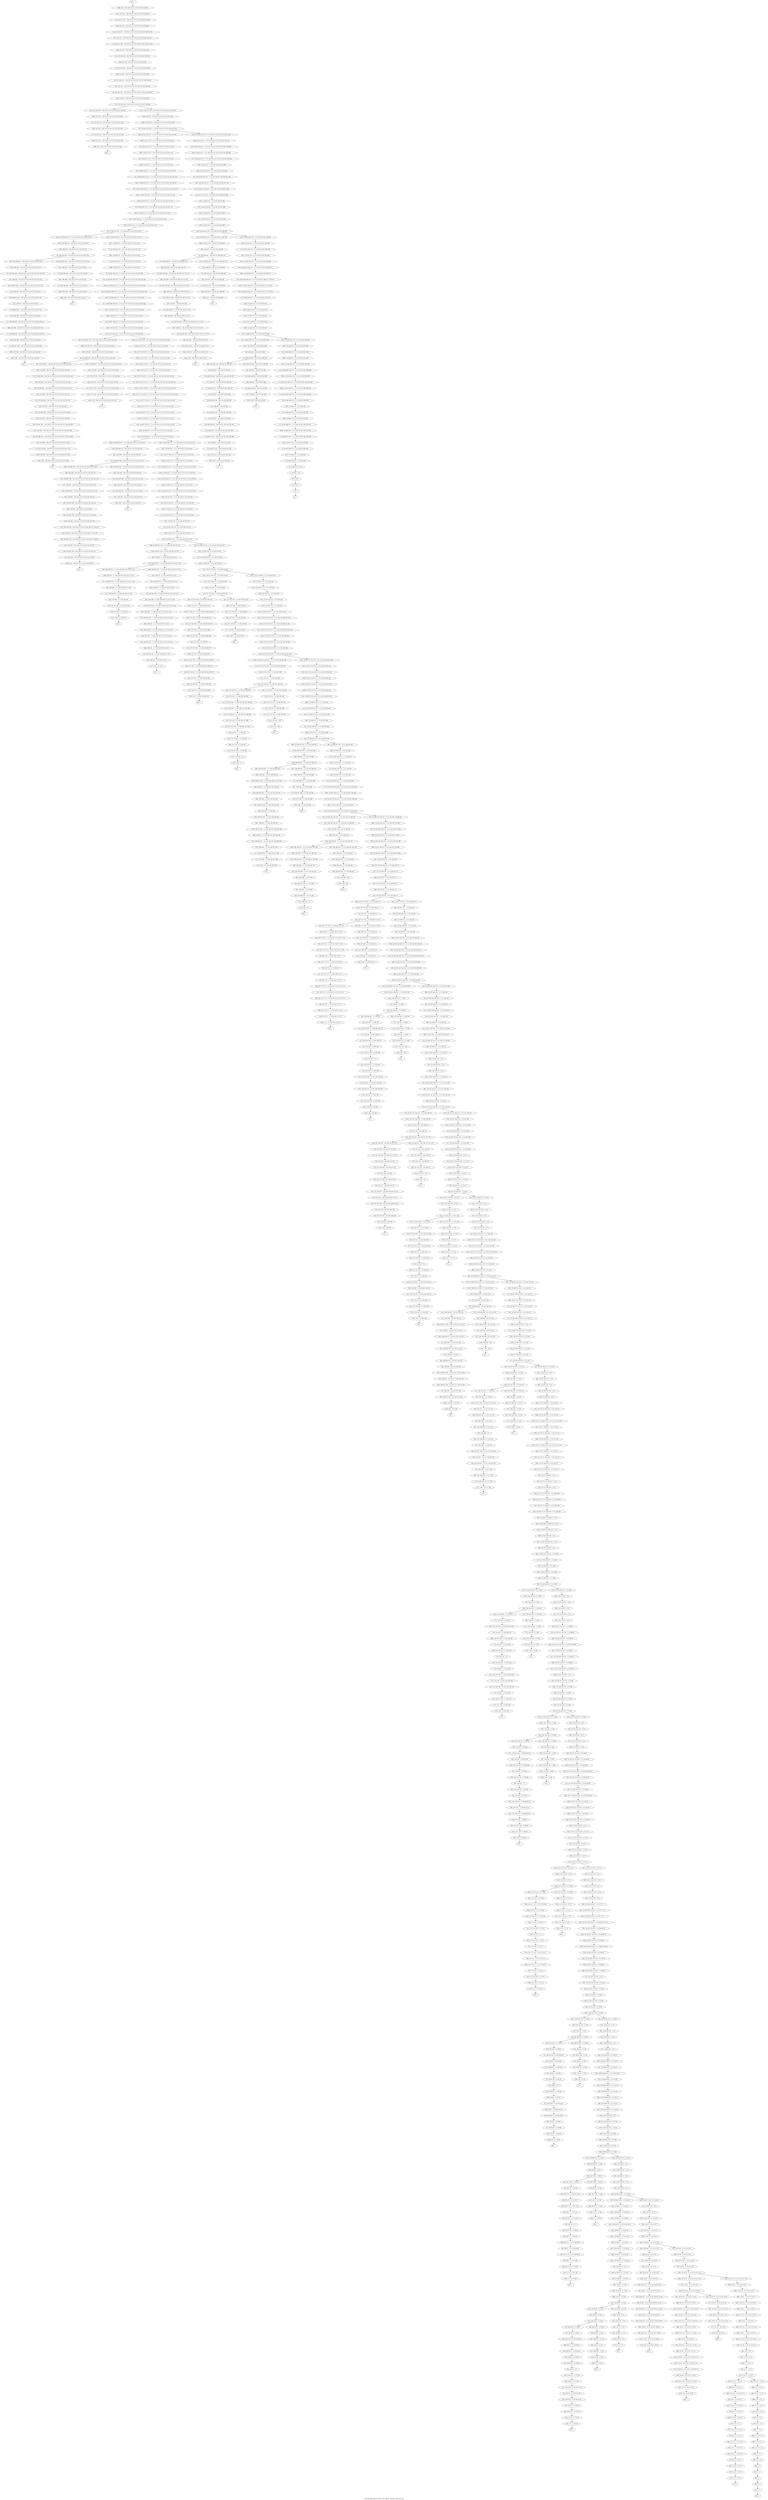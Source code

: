digraph G {
graph [label="Tree-decomposition of width 5 for register allocator (function _e3)"]
0[label="0 | : "];
1[label="1 | 471 : "];
2[label="2 | 470 471 : "];
3[label="3 | 18 470 : 2 3 4 "];
4[label="4 | 18 469 470 : 2 3 4 "];
5[label="5 | 18 468 469 470 : 2 3 4 293 294 "];
6[label="6 | 18 467 468 470 : 2 3 4 158 159 293 294 "];
7[label="7 | 18 466 467 470 : 2 3 4 158 159 291 292 293 294 "];
8[label="8 | 18 465 466 470 : 2 3 4 158 159 291 292 293 294 "];
9[label="9 | 18 464 465 470 : 2 3 4 158 159 291 292 "];
10[label="10 | 18 463 464 470 : 2 3 4 158 159 289 290 "];
11[label="11 | 18 462 463 464 470 : 2 3 4 158 159 288 289 290 "];
12[label="12 | 18 461 462 464 470 : 2 3 4 158 159 255 288 289 290 "];
13[label="13 | 18 460 461 464 470 : 2 3 4 158 159 255 280 288 "];
14[label="14 | 18 459 460 470 : 2 3 4 158 159 255 280 "];
15[label="15 | 448 458 459 : 158 159 255 280 287 "];
16[label="16 | 448 457 458 : 158 159 255 280 285 286 287 "];
17[label="17 | 448 456 457 : 158 159 255 285 286 287 "];
18[label="18 | 448 455 456 : 158 159 255 285 286 "];
19[label="19 | 448 454 455 : 158 159 255 283 284 "];
20[label="20 | 448 453 454 : 158 159 255 281 282 283 284 "];
21[label="21 | 448 452 453 : 158 159 255 281 282 283 284 "];
22[label="22 | 448 451 452 : 158 159 255 281 282 "];
23[label="23 | 448 450 459 : 158 159 255 280 "];
24[label="24 | 448 449 450 : 158 159 255 280 "];
25[label="25 | 18 447 448 470 : 2 3 4 158 159 255 "];
26[label="26 | 18 446 447 470 : 2 3 4 158 159 255 "];
27[label="27 | 18 445 446 470 : 2 3 4 158 159 255 278 279 "];
28[label="28 | 18 444 445 446 470 : 2 3 4 158 159 255 277 278 279 "];
29[label="29 | 18 443 444 446 470 : 2 3 4 158 159 255 266 277 278 279 "];
30[label="30 | 18 442 443 446 470 : 2 3 4 158 159 255 266 269 277 "];
31[label="31 | 18 441 442 470 : 2 3 4 158 159 255 266 269 "];
32[label="32 | 430 440 441 : 158 159 255 266 269 276 "];
33[label="33 | 430 439 440 : 158 159 255 266 269 274 275 276 "];
34[label="34 | 430 438 439 : 158 159 255 266 274 275 276 "];
35[label="35 | 430 437 438 : 158 159 255 266 274 275 "];
36[label="36 | 430 436 437 : 158 159 255 266 272 273 "];
37[label="37 | 430 435 436 : 158 159 255 266 270 271 272 273 "];
38[label="38 | 430 434 435 : 158 159 255 266 270 271 272 273 "];
39[label="39 | 430 433 434 : 158 159 255 266 270 271 "];
40[label="40 | 430 432 441 : 158 159 255 266 269 "];
41[label="41 | 430 431 432 : 158 159 255 266 269 "];
42[label="42 | 18 429 430 470 : 2 3 4 158 159 255 266 "];
43[label="43 | 18 428 429 470 : 2 3 4 158 159 255 266 "];
44[label="44 | 18 427 428 470 : 2 3 4 158 159 255 266 267 268 "];
45[label="45 | 18 426 427 428 470 : 2 3 4 158 159 255 266 267 268 "];
46[label="46 | 18 425 426 428 470 : 2 3 4 158 159 255 258 266 267 268 "];
47[label="47 | 18 424 425 470 : 2 3 4 158 159 213 214 223 224 255 258 266 "];
48[label="48 | 18 423 424 470 : 2 3 4 158 159 213 214 223 224 255 258 266 "];
49[label="49 | 412 421 422 : 158 159 213 214 223 224 255 258 263 264 265 "];
50[label="50 | 412 420 421 : 158 159 213 214 223 224 255 263 264 265 "];
51[label="51 | 412 419 420 : 158 159 213 214 223 224 255 263 264 "];
52[label="52 | 412 418 419 : 158 159 213 214 223 224 255 261 262 "];
53[label="53 | 412 417 418 : 158 159 213 214 223 224 255 259 260 261 262 "];
54[label="54 | 412 416 417 : 158 159 213 214 223 224 255 259 260 261 262 "];
55[label="55 | 412 415 416 : 158 159 213 214 223 224 255 259 260 "];
56[label="56 | 412 414 423 : 158 159 213 214 223 224 255 258 "];
57[label="57 | 412 413 414 : 158 159 213 214 223 224 255 258 "];
58[label="58 | 18 411 412 470 : 2 3 4 158 159 213 214 223 224 255 "];
59[label="59 | 18 410 411 470 : 2 3 4 158 159 213 214 223 224 255 "];
60[label="60 | 18 409 410 470 : 2 3 4 158 159 213 214 223 224 255 256 257 "];
61[label="61 | 18 408 409 410 470 : 2 3 4 158 159 213 214 223 224 255 256 257 "];
62[label="62 | 18 407 408 410 470 : 2 3 4 158 159 213 214 223 224 247 255 256 257 "];
63[label="63 | 18 406 407 470 : 2 3 4 158 159 213 214 223 224 247 255 "];
64[label="64 | 18 405 406 470 : 2 3 4 158 159 213 214 223 224 247 255 "];
65[label="65 | 18 394 405 470 : 2 3 4 158 159 213 214 223 224 247 "];
66[label="66 | 394 404 405 : 158 159 213 214 223 224 247 254 "];
67[label="67 | 394 403 404 : 158 159 213 214 223 224 247 252 253 254 "];
68[label="68 | 394 402 403 : 158 159 213 214 223 224 252 253 254 "];
69[label="69 | 394 401 402 : 158 159 213 214 223 224 252 253 "];
70[label="70 | 394 400 401 : 158 159 213 214 223 224 250 251 "];
71[label="71 | 394 399 400 : 158 159 213 214 223 224 248 249 250 251 "];
72[label="72 | 394 398 399 : 158 159 213 214 223 224 248 249 250 251 "];
73[label="73 | 394 397 398 : 158 159 213 214 223 224 248 249 "];
74[label="74 | 394 396 405 : 158 159 213 214 223 224 247 "];
75[label="75 | 394 395 396 : 158 159 213 214 223 224 247 "];
76[label="76 | 18 393 394 470 : 2 3 4 158 159 213 214 223 224 "];
77[label="77 | 18 392 393 470 : 2 3 4 158 159 213 214 223 224 "];
78[label="78 | 18 391 392 470 : 2 3 4 158 159 213 214 223 224 245 246 "];
79[label="79 | 18 390 391 392 470 : 2 3 4 158 159 213 214 223 224 244 245 246 "];
80[label="80 | 18 389 390 392 470 : 2 3 4 158 159 213 214 223 224 233 244 245 246 "];
81[label="81 | 18 388 389 392 470 : 2 3 4 158 159 213 214 223 224 233 236 244 "];
82[label="82 | 18 387 388 470 : 2 3 4 158 159 213 214 223 224 233 236 "];
83[label="83 | 18 376 387 470 : 2 3 4 158 159 213 214 223 224 233 236 "];
84[label="84 | 376 386 387 : 158 159 213 214 223 224 233 236 243 "];
85[label="85 | 376 385 386 : 158 159 213 214 223 224 233 236 241 242 243 "];
86[label="86 | 376 384 385 : 158 159 213 214 223 224 233 241 242 243 "];
87[label="87 | 376 383 384 : 158 159 213 214 223 224 233 241 242 "];
88[label="88 | 376 382 383 : 158 159 213 214 223 224 233 239 240 "];
89[label="89 | 376 381 382 : 158 159 213 214 223 224 233 237 238 239 240 "];
90[label="90 | 376 380 381 : 158 159 213 214 223 224 233 237 238 239 240 "];
91[label="91 | 376 379 380 : 158 159 213 214 223 224 233 237 238 "];
92[label="92 | 376 378 387 : 158 159 213 214 223 224 233 236 "];
93[label="93 | 376 377 378 : 158 159 213 214 223 224 233 236 "];
94[label="94 | 18 375 376 470 : 2 3 4 158 159 213 214 223 224 233 "];
95[label="95 | 18 374 375 470 : 2 3 4 158 159 213 214 223 224 233 "];
96[label="96 | 18 373 374 470 : 2 3 4 158 159 213 214 223 224 233 234 235 "];
97[label="97 | 18 372 373 374 470 : 2 3 4 158 159 213 214 223 224 233 234 235 "];
98[label="98 | 18 371 372 374 470 : 2 3 4 158 159 213 214 223 224 225 233 234 235 "];
99[label="99 | 18 370 371 470 : 2 3 4 158 159 213 214 223 224 225 233 "];
100[label="100 | 18 369 370 470 : 2 3 4 158 159 213 214 223 224 225 233 "];
101[label="101 | 18 358 369 470 : 2 3 4 158 159 213 214 223 224 225 "];
102[label="102 | 358 368 369 : 158 159 213 214 223 224 225 232 "];
103[label="103 | 358 367 368 : 158 159 213 214 223 224 225 230 231 232 "];
104[label="104 | 358 366 367 : 158 159 213 214 223 224 230 231 232 "];
105[label="105 | 358 365 366 : 158 159 213 214 223 224 230 231 "];
106[label="106 | 358 364 365 : 158 159 213 214 223 224 228 229 "];
107[label="107 | 358 363 364 : 158 159 213 214 223 224 226 227 228 229 "];
108[label="108 | 358 362 363 : 158 159 213 214 223 224 226 227 228 229 "];
109[label="109 | 358 361 362 : 158 159 213 214 223 224 226 227 "];
110[label="110 | 358 360 369 : 158 159 213 214 223 224 225 "];
111[label="111 | 358 359 360 : 158 159 213 214 223 224 225 "];
112[label="112 | 18 357 358 470 : 2 3 4 158 159 213 214 223 224 "];
113[label="113 | 18 356 357 470 : 2 3 4 158 159 213 214 221 222 223 224 "];
114[label="114 | 18 355 356 470 : 2 3 4 158 159 213 214 221 222 223 224 "];
115[label="115 | 18 354 355 470 : 2 3 4 158 159 213 214 219 220 221 222 "];
116[label="116 | 18 353 354 470 : 2 3 4 158 159 213 214 219 220 "];
117[label="117 | 18 352 353 470 : 2 3 4 158 159 213 214 219 220 "];
118[label="118 | 18 351 352 470 : 2 3 4 158 159 213 214 "];
119[label="119 | 18 339 351 470 : 2 3 4 158 159 203 213 214 "];
120[label="120 | 339 350 351 : 2 3 158 159 203 213 214 217 218 "];
121[label="121 | 339 349 350 : 2 3 158 159 203 213 214 217 218 "];
122[label="122 | 339 348 349 : 2 3 158 159 203 217 218 "];
123[label="123 | 339 347 348 : 2 3 158 159 203 "];
124[label="124 | 339 346 351 : 2 3 158 159 203 213 214 "];
125[label="125 | 339 345 346 : 2 3 158 159 203 213 214 215 216 "];
126[label="126 | 339 344 345 : 2 3 158 159 203 213 214 215 216 "];
127[label="127 | 339 343 344 : 2 3 158 159 203 213 214 215 216 "];
128[label="128 | 339 342 343 : 2 3 158 159 203 211 212 213 214 "];
129[label="129 | 339 341 342 : 2 3 158 159 203 211 212 213 214 "];
130[label="130 | 339 340 341 : 2 3 158 159 203 211 212 "];
131[label="131 | 18 338 339 470 : 2 3 4 158 159 203 "];
132[label="132 | 18 327 338 470 : 2 3 4 158 159 203 "];
133[label="133 | 327 337 338 : 2 3 158 159 203 210 "];
134[label="134 | 327 336 337 : 2 3 158 159 203 208 209 210 "];
135[label="135 | 327 335 336 : 2 3 158 159 208 209 210 "];
136[label="136 | 327 334 335 : 2 3 158 159 208 209 "];
137[label="137 | 327 333 334 : 2 3 158 159 206 207 "];
138[label="138 | 327 332 333 : 2 3 158 159 204 205 206 207 "];
139[label="139 | 327 331 332 : 2 3 158 159 204 205 206 207 "];
140[label="140 | 327 330 331 : 2 3 158 159 204 205 "];
141[label="141 | 327 329 338 : 2 3 158 159 203 "];
142[label="142 | 327 328 329 : 2 3 158 159 203 "];
143[label="143 | 18 326 327 470 : 2 3 4 158 159 "];
144[label="144 | 18 325 326 470 : 2 3 4 158 159 "];
145[label="145 | 18 324 325 470 : 2 3 4 158 159 201 202 "];
146[label="146 | 18 323 324 325 470 : 2 3 4 158 159 200 201 202 "];
147[label="147 | 18 322 323 325 470 : 2 3 4 158 159 196 200 201 202 "];
148[label="148 | 18 321 322 325 470 : 2 3 4 158 159 196 200 "];
149[label="149 | 18 312 321 325 470 : 2 3 4 158 159 194 195 196 "];
150[label="150 | 312 320 321 : 2 3 194 195 196 199 "];
151[label="151 | 312 319 320 : 2 3 194 195 196 197 198 199 "];
152[label="152 | 312 318 319 : 2 3 194 195 197 198 199 "];
153[label="153 | 312 317 318 : 2 3 194 195 197 198 "];
154[label="154 | 312 316 317 : 2 3 194 195 "];
155[label="155 | 312 315 316 : 2 3 194 195 "];
156[label="156 | 312 314 321 : 2 3 194 195 196 "];
157[label="157 | 312 313 314 : 2 3 194 195 196 "];
158[label="158 | 18 311 312 325 470 : 2 3 4 158 159 194 195 "];
159[label="159 | 18 310 311 325 470 : 2 3 4 158 159 194 195 "];
160[label="160 | 18 309 310 325 470 : 2 3 4 158 159 194 195 "];
161[label="161 | 18 308 309 325 470 : 2 3 4 158 159 186 "];
162[label="162 | 18 307 308 470 : 2 3 4 158 159 186 "];
163[label="163 | 18 296 307 470 : 2 3 4 158 159 186 "];
164[label="164 | 296 306 307 : 2 3 158 159 186 193 "];
165[label="165 | 296 305 306 : 2 3 158 159 186 191 192 193 "];
166[label="166 | 296 304 305 : 2 3 158 159 191 192 193 "];
167[label="167 | 296 303 304 : 2 3 158 159 191 192 "];
168[label="168 | 296 302 303 : 2 3 158 159 189 190 "];
169[label="169 | 296 301 302 : 2 3 158 159 187 188 189 190 "];
170[label="170 | 296 300 301 : 2 3 158 159 187 188 189 190 "];
171[label="171 | 296 299 300 : 2 3 158 159 187 188 "];
172[label="172 | 296 298 307 : 2 3 158 159 186 "];
173[label="173 | 296 297 298 : 2 3 158 159 186 "];
174[label="174 | 18 295 296 470 : 2 3 4 158 159 "];
175[label="175 | 18 294 295 470 : 2 3 4 158 159 "];
176[label="176 | 18 293 294 470 : 2 3 4 158 159 184 185 "];
177[label="177 | 18 292 293 294 470 : 2 3 4 158 159 181 184 185 "];
178[label="178 | 18 291 292 294 470 : 2 3 4 158 159 181 184 185 "];
179[label="179 | 18 283 291 294 470 : 2 3 4 158 159 179 180 181 "];
180[label="180 | 283 290 291 : 2 3 179 180 181 182 183 "];
181[label="181 | 283 289 290 : 2 3 179 180 181 182 183 "];
182[label="182 | 283 288 289 : 2 3 179 180 182 183 "];
183[label="183 | 283 287 288 : 2 3 179 180 "];
184[label="184 | 283 286 287 : 2 3 179 180 "];
185[label="185 | 283 285 291 : 2 3 179 180 181 "];
186[label="186 | 283 284 285 : 2 3 179 180 181 "];
187[label="187 | 18 282 283 294 470 : 2 3 4 158 159 179 180 "];
188[label="188 | 18 281 282 294 470 : 2 3 4 158 159 179 180 "];
189[label="189 | 18 280 281 294 470 : 2 3 4 158 159 179 180 "];
190[label="190 | 18 279 280 294 470 : 2 3 4 158 159 171 "];
191[label="191 | 18 278 279 470 : 2 3 4 158 159 171 "];
192[label="192 | 18 267 278 470 : 2 3 4 158 159 171 "];
193[label="193 | 267 277 278 : 2 3 158 159 171 178 "];
194[label="194 | 267 276 277 : 2 3 158 159 171 176 177 178 "];
195[label="195 | 267 275 276 : 2 3 158 159 176 177 178 "];
196[label="196 | 267 274 275 : 2 3 158 159 176 177 "];
197[label="197 | 267 273 274 : 2 3 158 159 174 175 "];
198[label="198 | 267 272 273 : 2 3 158 159 172 173 174 175 "];
199[label="199 | 267 271 272 : 2 3 158 159 172 173 174 175 "];
200[label="200 | 267 270 271 : 2 3 158 159 172 173 "];
201[label="201 | 267 269 278 : 2 3 158 159 171 "];
202[label="202 | 267 268 269 : 2 3 158 159 171 "];
203[label="203 | 18 266 267 470 : 2 3 4 158 159 "];
204[label="204 | 18 265 266 470 : 2 3 4 158 159 "];
205[label="205 | 18 264 265 470 : 2 3 4 158 159 169 170 "];
206[label="206 | 18 263 264 265 470 : 2 3 4 158 159 168 169 170 "];
207[label="207 | 18 262 263 265 470 : 2 3 4 158 159 160 168 169 170 "];
208[label="208 | 18 261 262 265 470 : 2 3 4 158 159 160 168 "];
209[label="209 | 18 250 261 265 470 : 2 3 4 158 159 160 "];
210[label="210 | 250 260 261 : 2 3 160 167 "];
211[label="211 | 250 259 260 : 2 3 160 165 166 167 "];
212[label="212 | 250 258 259 : 2 3 165 166 167 "];
213[label="213 | 250 257 258 : 2 3 165 166 "];
214[label="214 | 250 256 257 : 2 3 163 164 "];
215[label="215 | 250 255 256 : 2 3 161 162 163 164 "];
216[label="216 | 250 254 255 : 2 3 161 162 163 164 "];
217[label="217 | 250 253 254 : 2 3 161 162 "];
218[label="218 | 250 252 261 : 2 3 160 "];
219[label="219 | 250 251 252 : 2 3 160 "];
220[label="220 | 18 249 250 265 470 : 2 3 4 158 159 "];
221[label="221 | 18 248 249 265 470 : 2 3 4 158 159 "];
222[label="222 | 18 247 248 470 : 2 3 4 156 157 158 159 "];
223[label="223 | 18 246 247 470 : 2 3 4 156 157 158 159 "];
224[label="224 | 18 245 246 470 : 2 3 4 156 157 "];
225[label="225 | 18 244 245 470 : 2 3 4 "];
226[label="226 | 18 243 244 470 : 2 3 4 154 155 "];
227[label="227 | 18 242 243 244 470 : 2 3 4 147 154 155 "];
228[label="228 | 18 241 242 244 470 : 2 3 4 147 154 155 "];
229[label="229 | 18 231 241 244 470 : 2 3 4 145 146 147 "];
230[label="230 | 231 240 241 : 145 146 147 152 153 "];
231[label="231 | 231 239 240 : 145 146 147 152 153 "];
232[label="232 | 231 238 239 : 145 146 152 153 "];
233[label="233 | 231 237 238 : 145 146 150 151 "];
234[label="234 | 231 236 237 : 145 146 148 149 150 151 "];
235[label="235 | 231 235 236 : 145 146 148 149 150 151 "];
236[label="236 | 231 234 235 : 145 146 148 149 "];
237[label="237 | 231 233 241 : 145 146 147 "];
238[label="238 | 231 232 233 : 145 146 147 "];
239[label="239 | 18 230 231 244 470 : 2 3 4 145 146 "];
240[label="240 | 18 229 230 244 470 : 2 3 4 145 146 "];
241[label="241 | 18 228 229 244 470 : 2 3 4 145 146 "];
242[label="242 | 18 227 228 244 470 : 2 3 4 137 "];
243[label="243 | 18 226 227 470 : 2 3 4 137 "];
244[label="244 | 18 215 226 470 : 2 3 4 137 "];
245[label="245 | 215 225 226 : 2 3 137 144 "];
246[label="246 | 215 224 225 : 2 3 137 142 143 144 "];
247[label="247 | 215 223 224 : 2 3 142 143 144 "];
248[label="248 | 215 222 223 : 2 3 142 143 "];
249[label="249 | 215 221 222 : 2 3 140 141 "];
250[label="250 | 215 220 221 : 2 3 138 139 140 141 "];
251[label="251 | 215 219 220 : 2 3 138 139 140 141 "];
252[label="252 | 215 218 219 : 2 3 138 139 "];
253[label="253 | 215 217 226 : 2 3 137 "];
254[label="254 | 215 216 217 : 2 3 137 "];
255[label="255 | 18 214 215 470 : 2 3 4 "];
256[label="256 | 18 213 214 470 : 2 3 4 "];
257[label="257 | 18 212 213 470 : 2 3 4 135 136 "];
258[label="258 | 18 211 212 213 470 : 2 3 4 134 135 136 "];
259[label="259 | 18 210 211 213 470 : 2 3 4 126 134 135 136 "];
260[label="260 | 18 209 210 213 470 : 2 3 4 126 134 "];
261[label="261 | 18 198 209 213 470 : 2 3 4 124 125 126 "];
262[label="262 | 198 208 209 : 124 125 126 133 "];
263[label="263 | 198 207 208 : 124 125 126 131 132 133 "];
264[label="264 | 198 206 207 : 124 125 131 132 133 "];
265[label="265 | 198 205 206 : 124 125 131 132 "];
266[label="266 | 198 204 205 : 124 125 129 130 "];
267[label="267 | 198 203 204 : 124 125 127 128 129 130 "];
268[label="268 | 198 202 203 : 124 125 127 128 129 130 "];
269[label="269 | 198 201 202 : 124 125 127 128 "];
270[label="270 | 198 200 209 : 124 125 126 "];
271[label="271 | 198 199 200 : 124 125 126 "];
272[label="272 | 18 197 198 213 470 : 2 3 4 124 125 "];
273[label="273 | 18 196 197 213 470 : 2 3 4 124 125 "];
274[label="274 | 18 195 196 213 470 : 2 3 4 124 125 "];
275[label="275 | 18 194 195 213 470 : 2 3 4 116 "];
276[label="276 | 18 193 194 470 : 2 3 4 116 "];
277[label="277 | 18 182 193 470 : 2 3 4 116 "];
278[label="278 | 182 192 193 : 2 3 116 123 "];
279[label="279 | 182 191 192 : 2 3 116 121 122 123 "];
280[label="280 | 182 190 191 : 2 3 121 122 123 "];
281[label="281 | 182 189 190 : 2 3 121 122 "];
282[label="282 | 182 188 189 : 2 3 119 120 "];
283[label="283 | 182 187 188 : 2 3 117 118 119 120 "];
284[label="284 | 182 186 187 : 2 3 117 118 119 120 "];
285[label="285 | 182 185 186 : 2 3 117 118 "];
286[label="286 | 182 184 193 : 2 3 116 "];
287[label="287 | 182 183 184 : 2 3 116 "];
288[label="288 | 18 181 182 470 : 2 3 4 "];
289[label="289 | 18 180 181 470 : 2 3 4 "];
290[label="290 | 18 179 180 470 : 2 3 4 114 115 "];
291[label="291 | 18 178 179 180 470 : 2 3 4 114 115 "];
292[label="292 | 18 177 178 180 470 : 2 3 4 112 113 114 115 "];
293[label="293 | 18 176 177 180 470 : 2 3 4 112 113 "];
294[label="294 | 18 175 176 180 470 : 2 3 4 110 111 112 113 "];
295[label="295 | 18 174 175 180 470 : 2 3 4 110 111 "];
296[label="296 | 18 173 174 180 470 : 2 3 4 110 111 "];
297[label="297 | 18 172 173 180 470 : 2 3 4 "];
298[label="298 | 18 171 172 180 470 : 2 3 4 108 109 "];
299[label="299 | 18 170 171 172 180 470 : 2 3 4 108 109 "];
300[label="300 | 18 169 170 172 180 470 : 2 3 4 108 109 "];
301[label="301 | 18 168 169 172 180 470 : 2 3 4 "];
302[label="302 | 18 167 168 180 470 : 2 3 4 "];
303[label="303 | 18 166 167 180 470 : 2 3 4 100 "];
304[label="304 | 18 165 166 470 : 2 3 4 100 "];
305[label="305 | 18 154 165 470 : 2 3 4 100 "];
306[label="306 | 154 164 165 : 2 3 100 107 "];
307[label="307 | 154 163 164 : 2 3 100 105 106 107 "];
308[label="308 | 154 162 163 : 2 3 105 106 107 "];
309[label="309 | 154 161 162 : 2 3 105 106 "];
310[label="310 | 154 160 161 : 2 3 103 104 "];
311[label="311 | 154 159 160 : 2 3 101 102 103 104 "];
312[label="312 | 154 158 159 : 2 3 101 102 103 104 "];
313[label="313 | 154 157 158 : 2 3 101 102 "];
314[label="314 | 154 156 165 : 2 3 100 "];
315[label="315 | 154 155 156 : 2 3 100 "];
316[label="316 | 18 153 154 470 : 2 3 4 "];
317[label="317 | 18 152 153 470 : 2 3 4 "];
318[label="318 | 18 151 152 470 : 2 3 4 98 99 "];
319[label="319 | 18 150 151 152 470 : 2 3 4 98 99 "];
320[label="320 | 18 149 150 152 470 : 2 3 4 96 97 98 99 "];
321[label="321 | 18 148 149 152 470 : 2 3 4 96 97 "];
322[label="322 | 18 147 148 152 470 : 2 3 4 96 97 "];
323[label="323 | 18 146 147 152 470 : 2 3 4 88 "];
324[label="324 | 18 145 146 470 : 2 3 4 88 "];
325[label="325 | 18 134 145 470 : 2 3 4 88 "];
326[label="326 | 134 144 145 : 2 3 88 95 "];
327[label="327 | 134 143 144 : 2 3 88 93 94 95 "];
328[label="328 | 134 142 143 : 2 3 93 94 95 "];
329[label="329 | 134 141 142 : 2 3 93 94 "];
330[label="330 | 134 140 141 : 2 3 91 92 "];
331[label="331 | 134 139 140 : 2 3 89 90 91 92 "];
332[label="332 | 134 138 139 : 2 3 89 90 91 92 "];
333[label="333 | 134 137 138 : 2 3 89 90 "];
334[label="334 | 134 136 145 : 2 3 88 "];
335[label="335 | 134 135 136 : 2 3 88 "];
336[label="336 | 18 133 134 470 : 2 3 4 "];
337[label="337 | 18 132 133 470 : 2 3 4 "];
338[label="338 | 18 131 132 470 : 2 3 4 86 87 "];
339[label="339 | 18 130 131 132 470 : 2 3 4 85 86 87 "];
340[label="340 | 18 129 130 132 470 : 2 3 4 83 84 85 86 87 "];
341[label="341 | 18 128 129 132 470 : 2 3 4 83 84 85 "];
342[label="342 | 18 127 128 132 470 : 2 3 4 81 82 83 84 "];
343[label="343 | 18 126 127 132 470 : 2 3 4 81 82 "];
344[label="344 | 18 125 126 132 470 : 2 3 4 81 82 "];
345[label="345 | 18 124 125 132 470 : 2 3 4 73 "];
346[label="346 | 18 123 124 470 : 2 3 4 73 "];
347[label="347 | 18 112 123 470 : 2 3 4 73 "];
348[label="348 | 112 122 123 : 2 3 73 80 "];
349[label="349 | 112 121 122 : 2 3 73 78 79 80 "];
350[label="350 | 112 120 121 : 2 3 78 79 80 "];
351[label="351 | 112 119 120 : 2 3 78 79 "];
352[label="352 | 112 118 119 : 2 3 76 77 "];
353[label="353 | 112 117 118 : 2 3 74 75 76 77 "];
354[label="354 | 112 116 117 : 2 3 74 75 76 77 "];
355[label="355 | 112 115 116 : 2 3 74 75 "];
356[label="356 | 112 114 123 : 2 3 73 "];
357[label="357 | 112 113 114 : 2 3 73 "];
358[label="358 | 18 111 112 470 : 2 3 4 "];
359[label="359 | 18 110 111 470 : 2 3 4 "];
360[label="360 | 18 109 110 470 : 2 3 4 71 72 "];
361[label="361 | 18 108 109 110 470 : 2 3 4 70 71 72 "];
362[label="362 | 18 107 108 110 470 : 2 3 4 68 69 70 71 72 "];
363[label="363 | 18 106 107 110 470 : 2 3 4 68 69 70 "];
364[label="364 | 18 105 106 110 470 : 2 3 4 66 67 68 69 "];
365[label="365 | 18 104 105 110 470 : 2 3 4 66 67 "];
366[label="366 | 18 103 104 110 470 : 2 3 4 66 67 "];
367[label="367 | 18 102 103 110 470 : 2 3 4 58 "];
368[label="368 | 18 101 102 470 : 2 3 4 58 "];
369[label="369 | 18 90 101 470 : 2 3 4 58 "];
370[label="370 | 90 100 101 : 2 3 58 65 "];
371[label="371 | 90 99 100 : 2 3 58 63 64 65 "];
372[label="372 | 90 98 99 : 2 3 63 64 65 "];
373[label="373 | 90 97 98 : 2 3 63 64 "];
374[label="374 | 90 96 97 : 2 3 61 62 "];
375[label="375 | 90 95 96 : 2 3 59 60 61 62 "];
376[label="376 | 90 94 95 : 2 3 59 60 61 62 "];
377[label="377 | 90 93 94 : 2 3 59 60 "];
378[label="378 | 90 92 101 : 2 3 58 "];
379[label="379 | 90 91 92 : 2 3 58 "];
380[label="380 | 18 89 90 470 : 2 3 4 "];
381[label="381 | 18 88 89 470 : 2 3 4 "];
382[label="382 | 18 87 88 470 : 2 3 4 56 57 "];
383[label="383 | 18 86 87 88 470 : 2 3 4 56 57 "];
384[label="384 | 18 85 86 88 470 : 2 3 4 54 55 56 57 "];
385[label="385 | 18 84 85 88 470 : 2 3 4 54 55 "];
386[label="386 | 18 83 84 88 470 : 2 3 4 54 55 "];
387[label="387 | 18 82 83 88 470 : 2 3 4 54 55 "];
388[label="388 | 18 81 82 88 470 : 2 3 4 46 "];
389[label="389 | 18 80 81 470 : 2 3 4 46 "];
390[label="390 | 18 69 80 470 : 2 3 4 46 "];
391[label="391 | 69 79 80 : 2 3 46 53 "];
392[label="392 | 69 78 79 : 2 3 46 51 52 53 "];
393[label="393 | 69 77 78 : 2 3 51 52 53 "];
394[label="394 | 69 76 77 : 2 3 51 52 "];
395[label="395 | 69 75 76 : 2 3 49 50 "];
396[label="396 | 69 74 75 : 2 3 47 48 49 50 "];
397[label="397 | 69 73 74 : 2 3 47 48 49 50 "];
398[label="398 | 69 72 73 : 2 3 47 48 "];
399[label="399 | 69 71 80 : 2 3 46 "];
400[label="400 | 69 70 71 : 2 3 46 "];
401[label="401 | 18 68 69 470 : 2 3 4 "];
402[label="402 | 18 67 68 470 : 2 3 4 "];
403[label="403 | 18 66 67 470 : 2 3 4 44 45 "];
404[label="404 | 18 65 66 67 : 2 3 4 44 45 "];
405[label="405 | 18 64 65 67 : 2 3 4 42 43 44 45 "];
406[label="406 | 18 63 64 67 : 2 3 4 42 43 "];
407[label="407 | 18 62 63 67 : 2 3 4 42 43 "];
408[label="408 | 18 61 62 67 : 2 3 4 42 43 "];
409[label="409 | 18 60 61 67 : 2 3 4 34 "];
410[label="410 | 18 59 60 : 2 3 4 34 "];
411[label="411 | 18 48 59 : 2 3 4 34 "];
412[label="412 | 48 58 59 : 2 3 34 41 "];
413[label="413 | 48 57 58 : 2 3 34 39 40 41 "];
414[label="414 | 48 56 57 : 2 3 39 40 41 "];
415[label="415 | 48 55 56 : 2 3 39 40 "];
416[label="416 | 48 54 55 : 2 3 37 38 "];
417[label="417 | 48 53 54 : 2 3 35 36 37 38 "];
418[label="418 | 48 52 53 : 2 3 35 36 37 38 "];
419[label="419 | 48 51 52 : 2 3 35 36 "];
420[label="420 | 48 50 59 : 2 3 34 "];
421[label="421 | 48 49 50 : 2 3 34 "];
422[label="422 | 18 47 48 : 2 3 4 "];
423[label="423 | 18 46 47 : 2 3 4 "];
424[label="424 | 18 45 470 : 2 3 4 14 15 "];
425[label="425 | 18 44 45 : 2 3 4 14 15 "];
426[label="426 | 18 36 44 : 2 3 4 14 15 18 "];
427[label="427 | 36 43 44 : 14 15 18 "];
428[label="428 | 36 42 43 : 14 15 18 32 33 "];
429[label="429 | 36 41 42 : 14 15 18 28 29 32 33 "];
430[label="430 | 36 40 41 : 14 15 18 28 29 30 31 32 33 "];
431[label="431 | 36 39 40 : 14 15 18 28 29 30 31 32 33 "];
432[label="432 | 36 38 39 : 14 15 18 26 27 28 29 30 31 "];
433[label="433 | 36 37 38 : 14 15 18 26 27 28 29 "];
434[label="434 | 18 35 36 : 2 3 4 14 15 18 "];
435[label="435 | 18 24 35 : 2 3 4 14 15 16 17 18 "];
436[label="436 | 24 34 35 : 14 15 16 17 18 25 "];
437[label="437 | 24 33 34 : 14 15 16 17 18 23 24 25 "];
438[label="438 | 24 32 33 : 14 15 16 17 23 24 25 "];
439[label="439 | 24 31 32 : 14 15 16 17 23 24 "];
440[label="440 | 24 30 31 : 14 15 16 17 21 22 "];
441[label="441 | 24 29 30 : 14 15 16 17 19 20 21 22 "];
442[label="442 | 24 28 29 : 14 15 16 17 19 20 21 22 "];
443[label="443 | 24 27 28 : 14 15 16 17 19 20 "];
444[label="444 | 24 26 35 : 14 15 16 17 18 "];
445[label="445 | 24 25 26 : 14 15 16 17 18 "];
446[label="446 | 18 23 24 : 2 3 4 14 15 16 17 "];
447[label="447 | 18 22 23 : 2 3 4 14 15 16 17 "];
448[label="448 | 18 21 22 : 2 3 4 14 15 16 17 "];
449[label="449 | 18 20 21 : 2 3 4 12 13 14 15 "];
450[label="450 | 18 19 20 : 2 3 4 12 13 14 15 "];
451[label="451 | 17 18 : 2 3 4 "];
452[label="452 | 6 17 : 2 3 4 "];
453[label="453 | 6 16 17 : 2 3 4 11 "];
454[label="454 | 6 15 16 : 2 3 4 9 10 11 "];
455[label="455 | 6 14 15 : 2 3 9 10 11 "];
456[label="456 | 6 13 14 : 2 3 9 10 "];
457[label="457 | 6 12 13 : 2 3 7 8 "];
458[label="458 | 6 11 12 : 2 3 5 6 7 8 "];
459[label="459 | 6 10 11 : 2 3 5 6 7 8 "];
460[label="460 | 6 9 10 : 2 3 5 6 "];
461[label="461 | 6 8 17 : 2 3 4 "];
462[label="462 | 6 7 8 : 2 3 4 "];
463[label="463 | 5 6 : 2 3 "];
464[label="464 | 4 5 : 0 1 2 3 "];
465[label="465 | 3 4 : 0 1 2 3 "];
466[label="466 | 2 3 : 0 1 "];
467[label="467 | 1 2 : "];
468[label="468 | 0 1 : "];
469[label="469 | 448 458 459 : 158 159 255 280 287 "];
470[label="470 | 448 458 459 : 158 159 255 280 287 "];
471[label="471 | 18 448 459 470 : 2 3 4 158 159 255 280 "];
472[label="472 | 430 440 441 : 158 159 255 266 269 276 "];
473[label="473 | 430 440 441 : 158 159 255 266 269 276 "];
474[label="474 | 18 430 441 470 : 2 3 4 158 159 255 266 269 "];
475[label="475 | 412 422 423 : 158 159 213 214 223 224 255 258 265 "];
476[label="476 | 412 422 423 : 158 159 213 214 223 224 255 258 265 "];
477[label="477 | 18 412 423 470 : 2 3 4 158 159 213 214 223 224 255 258 "];
478[label="478 | 394 404 405 : 158 159 213 214 223 224 247 254 "];
479[label="479 | 394 404 405 : 158 159 213 214 223 224 247 254 "];
480[label="480 | 18 394 405 470 : 2 3 4 158 159 213 214 223 224 247 "];
481[label="481 | 376 386 387 : 158 159 213 214 223 224 233 236 243 "];
482[label="482 | 376 386 387 : 158 159 213 214 223 224 233 236 243 "];
483[label="483 | 18 376 387 470 : 2 3 4 158 159 213 214 223 224 233 236 "];
484[label="484 | 358 368 369 : 158 159 213 214 223 224 225 232 "];
485[label="485 | 358 368 369 : 158 159 213 214 223 224 225 232 "];
486[label="486 | 18 358 369 470 : 2 3 4 158 159 213 214 223 224 225 "];
487[label="487 | 339 350 351 : 2 3 158 159 203 213 214 217 218 "];
488[label="488 | 339 350 351 : 2 3 158 159 203 213 214 217 218 "];
489[label="489 | 18 339 351 470 : 2 3 4 158 159 203 213 214 "];
490[label="490 | 327 337 338 : 2 3 158 159 203 210 "];
491[label="491 | 327 337 338 : 2 3 158 159 203 210 "];
492[label="492 | 18 327 338 470 : 2 3 4 158 159 203 "];
493[label="493 | 312 320 321 : 2 3 194 195 196 199 "];
494[label="494 | 312 320 321 : 2 3 194 195 196 199 "];
495[label="495 | 18 312 321 325 470 : 2 3 4 158 159 194 195 196 "];
496[label="496 | 296 306 307 : 2 3 158 159 186 193 "];
497[label="497 | 296 306 307 : 2 3 158 159 186 193 "];
498[label="498 | 18 296 307 470 : 2 3 4 158 159 186 "];
499[label="499 | 283 290 291 : 2 3 179 180 181 182 183 "];
500[label="500 | 283 290 291 : 2 3 179 180 181 182 183 "];
501[label="501 | 18 283 291 294 470 : 2 3 4 158 159 179 180 181 "];
502[label="502 | 267 277 278 : 2 3 158 159 171 178 "];
503[label="503 | 267 277 278 : 2 3 158 159 171 178 "];
504[label="504 | 18 267 278 470 : 2 3 4 158 159 171 "];
505[label="505 | 250 260 261 : 2 3 160 167 "];
506[label="506 | 250 260 261 : 2 3 160 167 "];
507[label="507 | 18 250 261 265 470 : 2 3 4 158 159 160 "];
508[label="508 | 231 240 241 : 145 146 147 152 153 "];
509[label="509 | 231 240 241 : 145 146 147 152 153 "];
510[label="510 | 18 231 241 244 470 : 2 3 4 145 146 147 "];
511[label="511 | 215 225 226 : 2 3 137 144 "];
512[label="512 | 215 225 226 : 2 3 137 144 "];
513[label="513 | 18 215 226 470 : 2 3 4 137 "];
514[label="514 | 198 208 209 : 124 125 126 133 "];
515[label="515 | 198 208 209 : 124 125 126 133 "];
516[label="516 | 18 198 209 213 470 : 2 3 4 124 125 126 "];
517[label="517 | 182 192 193 : 2 3 116 123 "];
518[label="518 | 182 192 193 : 2 3 116 123 "];
519[label="519 | 18 182 193 470 : 2 3 4 116 "];
520[label="520 | 154 164 165 : 2 3 100 107 "];
521[label="521 | 154 164 165 : 2 3 100 107 "];
522[label="522 | 18 154 165 470 : 2 3 4 100 "];
523[label="523 | 134 144 145 : 2 3 88 95 "];
524[label="524 | 134 144 145 : 2 3 88 95 "];
525[label="525 | 18 134 145 470 : 2 3 4 88 "];
526[label="526 | 112 122 123 : 2 3 73 80 "];
527[label="527 | 112 122 123 : 2 3 73 80 "];
528[label="528 | 18 112 123 470 : 2 3 4 73 "];
529[label="529 | 90 100 101 : 2 3 58 65 "];
530[label="530 | 90 100 101 : 2 3 58 65 "];
531[label="531 | 18 90 101 470 : 2 3 4 58 "];
532[label="532 | 69 79 80 : 2 3 46 53 "];
533[label="533 | 69 79 80 : 2 3 46 53 "];
534[label="534 | 18 69 80 470 : 2 3 4 46 "];
535[label="535 | 48 58 59 : 2 3 34 41 "];
536[label="536 | 48 58 59 : 2 3 34 41 "];
537[label="537 | 18 48 59 : 2 3 4 34 "];
538[label="538 | 18 48 59 : 2 3 4 34 "];
539[label="539 | 18 66 67 470 : 2 3 4 44 45 "];
540[label="540 | 18 36 44 : 2 3 4 14 15 18 "];
541[label="541 | 24 34 35 : 14 15 16 17 18 25 "];
542[label="542 | 24 34 35 : 14 15 16 17 18 25 "];
543[label="543 | 18 24 35 : 2 3 4 14 15 16 17 18 "];
544[label="544 | 6 16 17 : 2 3 4 11 "];
545[label="545 | 6 16 17 : 2 3 4 11 "];
546[label="546 | 18 24 35 : 2 3 4 14 15 16 17 18 "];
547[label="547 | 18 36 44 : 2 3 4 14 15 18 "];
548[label="548 | 18 66 67 470 : 2 3 4 44 45 "];
549[label="549 | 18 69 80 470 : 2 3 4 46 "];
550[label="550 | 18 90 101 470 : 2 3 4 58 "];
551[label="551 | 18 112 123 470 : 2 3 4 73 "];
552[label="552 | 18 134 145 470 : 2 3 4 88 "];
553[label="553 | 18 154 165 470 : 2 3 4 100 "];
554[label="554 | 18 182 193 470 : 2 3 4 116 "];
555[label="555 | 18 198 209 213 470 : 2 3 4 124 125 126 "];
556[label="556 | 18 215 226 470 : 2 3 4 137 "];
557[label="557 | 18 231 241 244 470 : 2 3 4 145 146 147 "];
558[label="558 | 18 250 261 265 470 : 2 3 4 158 159 160 "];
559[label="559 | 18 267 278 470 : 2 3 4 158 159 171 "];
560[label="560 | 18 283 291 294 470 : 2 3 4 158 159 179 180 181 "];
561[label="561 | 18 296 307 470 : 2 3 4 158 159 186 "];
562[label="562 | 18 312 321 325 470 : 2 3 4 158 159 194 195 196 "];
563[label="563 | 18 327 338 470 : 2 3 4 158 159 203 "];
564[label="564 | 18 339 351 470 : 2 3 4 158 159 203 213 214 "];
565[label="565 | 18 358 369 470 : 2 3 4 158 159 213 214 223 224 225 "];
566[label="566 | 18 376 387 470 : 2 3 4 158 159 213 214 223 224 233 236 "];
567[label="567 | 18 394 405 470 : 2 3 4 158 159 213 214 223 224 247 "];
568[label="568 | 18 412 423 470 : 2 3 4 158 159 213 214 223 224 255 258 "];
569[label="569 | 18 430 441 470 : 2 3 4 158 159 255 266 269 "];
570[label="570 | 18 448 459 470 : 2 3 4 158 159 255 280 "];
571[label="571 | : "];
572[label="572 | 448 452 : 158 159 255 281 282 "];
573[label="573 | 448 453 : 158 159 255 281 282 283 284 "];
574[label="574 | 448 454 : 158 159 255 283 284 "];
575[label="575 | 448 455 : 158 159 255 "];
576[label="576 | 448 456 : 158 159 255 285 286 "];
577[label="577 | 448 457 : 158 159 255 285 286 287 "];
578[label="578 | 448 458 : 158 159 255 280 287 "];
579[label="579 | : "];
580[label="580 | 448 450 : 158 159 255 280 "];
581[label="581 | 448 459 : 158 159 255 280 "];
582[label="582 | 448 459 : 158 159 255 280 "];
583[label="583 | : "];
584[label="584 | 430 434 : 158 159 255 266 270 271 "];
585[label="585 | 430 435 : 158 159 255 266 270 271 272 273 "];
586[label="586 | 430 436 : 158 159 255 266 272 273 "];
587[label="587 | 430 437 : 158 159 255 266 "];
588[label="588 | 430 438 : 158 159 255 266 274 275 "];
589[label="589 | 430 439 : 158 159 255 266 274 275 276 "];
590[label="590 | 430 440 : 158 159 255 266 269 276 "];
591[label="591 | : "];
592[label="592 | 430 432 : 158 159 255 266 269 "];
593[label="593 | 430 441 : 158 159 255 266 269 "];
594[label="594 | 430 441 : 158 159 255 266 269 "];
595[label="595 | : "];
596[label="596 | 412 416 : 158 159 213 214 223 224 255 259 260 "];
597[label="597 | 412 417 : 158 159 213 214 223 224 255 259 260 261 262 "];
598[label="598 | 412 418 : 158 159 213 214 223 224 255 261 262 "];
599[label="599 | 412 419 : 158 159 213 214 223 224 255 "];
600[label="600 | 412 420 : 158 159 213 214 223 224 255 263 264 "];
601[label="601 | 412 421 : 158 159 213 214 223 224 255 263 264 265 "];
602[label="602 | 412 422 : 158 159 213 214 223 224 255 258 265 "];
603[label="603 | : "];
604[label="604 | 412 414 : 158 159 213 214 223 224 255 258 "];
605[label="605 | 412 423 : 158 159 213 214 223 224 255 258 "];
606[label="606 | 412 423 : 158 159 213 214 223 224 255 258 "];
607[label="607 | : "];
608[label="608 | 394 398 : 158 159 213 214 223 224 248 249 "];
609[label="609 | 394 399 : 158 159 213 214 223 224 248 249 250 251 "];
610[label="610 | 394 400 : 158 159 213 214 223 224 250 251 "];
611[label="611 | 394 401 : 158 159 213 214 223 224 "];
612[label="612 | 394 402 : 158 159 213 214 223 224 252 253 "];
613[label="613 | 394 403 : 158 159 213 214 223 224 252 253 254 "];
614[label="614 | 394 404 : 158 159 213 214 223 224 247 254 "];
615[label="615 | : "];
616[label="616 | 394 396 : 158 159 213 214 223 224 247 "];
617[label="617 | 394 405 : 158 159 213 214 223 224 247 "];
618[label="618 | 394 405 : 158 159 213 214 223 224 247 "];
619[label="619 | : "];
620[label="620 | 376 380 : 158 159 213 214 223 224 233 237 238 "];
621[label="621 | 376 381 : 158 159 213 214 223 224 233 237 238 239 240 "];
622[label="622 | 376 382 : 158 159 213 214 223 224 233 239 240 "];
623[label="623 | 376 383 : 158 159 213 214 223 224 233 "];
624[label="624 | 376 384 : 158 159 213 214 223 224 233 241 242 "];
625[label="625 | 376 385 : 158 159 213 214 223 224 233 241 242 243 "];
626[label="626 | 376 386 : 158 159 213 214 223 224 233 236 243 "];
627[label="627 | : "];
628[label="628 | 376 378 : 158 159 213 214 223 224 233 236 "];
629[label="629 | 376 387 : 158 159 213 214 223 224 233 236 "];
630[label="630 | 376 387 : 158 159 213 214 223 224 233 236 "];
631[label="631 | : "];
632[label="632 | 358 362 : 158 159 213 214 223 224 226 227 "];
633[label="633 | 358 363 : 158 159 213 214 223 224 226 227 228 229 "];
634[label="634 | 358 364 : 158 159 213 214 223 224 228 229 "];
635[label="635 | 358 365 : 158 159 213 214 223 224 "];
636[label="636 | 358 366 : 158 159 213 214 223 224 230 231 "];
637[label="637 | 358 367 : 158 159 213 214 223 224 230 231 232 "];
638[label="638 | 358 368 : 158 159 213 214 223 224 225 232 "];
639[label="639 | : "];
640[label="640 | 358 360 : 158 159 213 214 223 224 225 "];
641[label="641 | 358 369 : 158 159 213 214 223 224 225 "];
642[label="642 | 358 369 : 158 159 213 214 223 224 225 "];
643[label="643 | : "];
644[label="644 | 339 348 : 2 3 158 159 203 "];
645[label="645 | 339 349 : 2 3 158 159 203 217 218 "];
646[label="646 | 339 350 : 2 3 158 159 203 213 214 217 218 "];
647[label="647 | : "];
648[label="648 | 339 341 : 2 3 158 159 203 211 212 "];
649[label="649 | 339 342 : 2 3 158 159 203 211 212 213 214 "];
650[label="650 | 339 343 : 2 3 158 159 203 213 214 "];
651[label="651 | 339 344 : 2 3 158 159 203 213 214 215 216 "];
652[label="652 | 339 345 : 2 3 158 159 203 213 214 215 216 "];
653[label="653 | 339 346 : 2 3 158 159 203 213 214 "];
654[label="654 | 339 351 : 2 3 158 159 203 213 214 "];
655[label="655 | 339 351 : 2 3 158 159 203 213 214 "];
656[label="656 | : "];
657[label="657 | 327 331 : 2 3 158 159 204 205 "];
658[label="658 | 327 332 : 2 3 158 159 204 205 206 207 "];
659[label="659 | 327 333 : 2 3 158 159 206 207 "];
660[label="660 | 327 334 : 2 3 158 159 "];
661[label="661 | 327 335 : 2 3 158 159 208 209 "];
662[label="662 | 327 336 : 2 3 158 159 208 209 210 "];
663[label="663 | 327 337 : 2 3 158 159 203 210 "];
664[label="664 | : "];
665[label="665 | 327 329 : 2 3 158 159 203 "];
666[label="666 | 327 338 : 2 3 158 159 203 "];
667[label="667 | 327 338 : 2 3 158 159 203 "];
668[label="668 | : "];
669[label="669 | 312 316 : 2 3 194 195 "];
670[label="670 | 312 317 : 2 3 194 195 "];
671[label="671 | 312 318 : 2 3 194 195 197 198 "];
672[label="672 | 312 319 : 2 3 194 195 197 198 199 "];
673[label="673 | 312 320 : 2 3 194 195 196 199 "];
674[label="674 | : "];
675[label="675 | 312 314 : 2 3 194 195 196 "];
676[label="676 | 312 321 : 2 3 194 195 196 "];
677[label="677 | 312 321 : 2 3 194 195 196 "];
678[label="678 | : "];
679[label="679 | 296 300 : 2 3 158 159 187 188 "];
680[label="680 | 296 301 : 2 3 158 159 187 188 189 190 "];
681[label="681 | 296 302 : 2 3 158 159 189 190 "];
682[label="682 | 296 303 : 2 3 158 159 "];
683[label="683 | 296 304 : 2 3 158 159 191 192 "];
684[label="684 | 296 305 : 2 3 158 159 191 192 193 "];
685[label="685 | 296 306 : 2 3 158 159 186 193 "];
686[label="686 | : "];
687[label="687 | 296 298 : 2 3 158 159 186 "];
688[label="688 | 296 307 : 2 3 158 159 186 "];
689[label="689 | 296 307 : 2 3 158 159 186 "];
690[label="690 | : "];
691[label="691 | 283 287 : 2 3 179 180 "];
692[label="692 | 283 288 : 2 3 179 180 "];
693[label="693 | 283 289 : 2 3 179 180 182 183 "];
694[label="694 | 283 290 : 2 3 179 180 181 182 183 "];
695[label="695 | : "];
696[label="696 | 283 285 : 2 3 179 180 181 "];
697[label="697 | 283 291 : 2 3 179 180 181 "];
698[label="698 | 283 291 : 2 3 179 180 181 "];
699[label="699 | : "];
700[label="700 | 267 271 : 2 3 158 159 172 173 "];
701[label="701 | 267 272 : 2 3 158 159 172 173 174 175 "];
702[label="702 | 267 273 : 2 3 158 159 174 175 "];
703[label="703 | 267 274 : 2 3 158 159 "];
704[label="704 | 267 275 : 2 3 158 159 176 177 "];
705[label="705 | 267 276 : 2 3 158 159 176 177 178 "];
706[label="706 | 267 277 : 2 3 158 159 171 178 "];
707[label="707 | : "];
708[label="708 | 267 269 : 2 3 158 159 171 "];
709[label="709 | 267 278 : 2 3 158 159 171 "];
710[label="710 | 267 278 : 2 3 158 159 171 "];
711[label="711 | : "];
712[label="712 | 250 254 : 2 3 161 162 "];
713[label="713 | 250 255 : 2 3 161 162 163 164 "];
714[label="714 | 250 256 : 2 3 163 164 "];
715[label="715 | 250 257 : 2 3 "];
716[label="716 | 250 258 : 2 3 165 166 "];
717[label="717 | 250 259 : 2 3 165 166 167 "];
718[label="718 | 250 260 : 2 3 160 167 "];
719[label="719 | : "];
720[label="720 | 250 252 : 2 3 160 "];
721[label="721 | 250 261 : 2 3 160 "];
722[label="722 | 250 261 : 2 3 160 "];
723[label="723 | : "];
724[label="724 | 231 235 : 145 146 148 149 "];
725[label="725 | 231 236 : 145 146 148 149 150 151 "];
726[label="726 | 231 237 : 145 146 150 151 "];
727[label="727 | 231 238 : 145 146 "];
728[label="728 | 231 239 : 145 146 152 153 "];
729[label="729 | 231 240 : 145 146 147 152 153 "];
730[label="730 | : "];
731[label="731 | 231 233 : 145 146 147 "];
732[label="732 | 231 241 : 145 146 147 "];
733[label="733 | 231 241 : 145 146 147 "];
734[label="734 | : "];
735[label="735 | 215 219 : 2 3 138 139 "];
736[label="736 | 215 220 : 2 3 138 139 140 141 "];
737[label="737 | 215 221 : 2 3 140 141 "];
738[label="738 | 215 222 : 2 3 "];
739[label="739 | 215 223 : 2 3 142 143 "];
740[label="740 | 215 224 : 2 3 142 143 144 "];
741[label="741 | 215 225 : 2 3 137 144 "];
742[label="742 | : "];
743[label="743 | 215 217 : 2 3 137 "];
744[label="744 | 215 226 : 2 3 137 "];
745[label="745 | 215 226 : 2 3 137 "];
746[label="746 | : "];
747[label="747 | 198 202 : 124 125 127 128 "];
748[label="748 | 198 203 : 124 125 127 128 129 130 "];
749[label="749 | 198 204 : 124 125 129 130 "];
750[label="750 | 198 205 : 124 125 "];
751[label="751 | 198 206 : 124 125 131 132 "];
752[label="752 | 198 207 : 124 125 131 132 133 "];
753[label="753 | 198 208 : 124 125 126 133 "];
754[label="754 | : "];
755[label="755 | 198 200 : 124 125 126 "];
756[label="756 | 198 209 : 124 125 126 "];
757[label="757 | 198 209 : 124 125 126 "];
758[label="758 | : "];
759[label="759 | 182 186 : 2 3 117 118 "];
760[label="760 | 182 187 : 2 3 117 118 119 120 "];
761[label="761 | 182 188 : 2 3 119 120 "];
762[label="762 | 182 189 : 2 3 "];
763[label="763 | 182 190 : 2 3 121 122 "];
764[label="764 | 182 191 : 2 3 121 122 123 "];
765[label="765 | 182 192 : 2 3 116 123 "];
766[label="766 | : "];
767[label="767 | 182 184 : 2 3 116 "];
768[label="768 | 182 193 : 2 3 116 "];
769[label="769 | 182 193 : 2 3 116 "];
770[label="770 | : "];
771[label="771 | 154 158 : 2 3 101 102 "];
772[label="772 | 154 159 : 2 3 101 102 103 104 "];
773[label="773 | 154 160 : 2 3 103 104 "];
774[label="774 | 154 161 : 2 3 "];
775[label="775 | 154 162 : 2 3 105 106 "];
776[label="776 | 154 163 : 2 3 105 106 107 "];
777[label="777 | 154 164 : 2 3 100 107 "];
778[label="778 | : "];
779[label="779 | 154 156 : 2 3 100 "];
780[label="780 | 154 165 : 2 3 100 "];
781[label="781 | 154 165 : 2 3 100 "];
782[label="782 | : "];
783[label="783 | 134 138 : 2 3 89 90 "];
784[label="784 | 134 139 : 2 3 89 90 91 92 "];
785[label="785 | 134 140 : 2 3 91 92 "];
786[label="786 | 134 141 : 2 3 "];
787[label="787 | 134 142 : 2 3 93 94 "];
788[label="788 | 134 143 : 2 3 93 94 95 "];
789[label="789 | 134 144 : 2 3 88 95 "];
790[label="790 | : "];
791[label="791 | 134 136 : 2 3 88 "];
792[label="792 | 134 145 : 2 3 88 "];
793[label="793 | 134 145 : 2 3 88 "];
794[label="794 | : "];
795[label="795 | 112 116 : 2 3 74 75 "];
796[label="796 | 112 117 : 2 3 74 75 76 77 "];
797[label="797 | 112 118 : 2 3 76 77 "];
798[label="798 | 112 119 : 2 3 "];
799[label="799 | 112 120 : 2 3 78 79 "];
800[label="800 | 112 121 : 2 3 78 79 80 "];
801[label="801 | 112 122 : 2 3 73 80 "];
802[label="802 | : "];
803[label="803 | 112 114 : 2 3 73 "];
804[label="804 | 112 123 : 2 3 73 "];
805[label="805 | 112 123 : 2 3 73 "];
806[label="806 | : "];
807[label="807 | 90 94 : 2 3 59 60 "];
808[label="808 | 90 95 : 2 3 59 60 61 62 "];
809[label="809 | 90 96 : 2 3 61 62 "];
810[label="810 | 90 97 : 2 3 "];
811[label="811 | 90 98 : 2 3 63 64 "];
812[label="812 | 90 99 : 2 3 63 64 65 "];
813[label="813 | 90 100 : 2 3 58 65 "];
814[label="814 | : "];
815[label="815 | 90 92 : 2 3 58 "];
816[label="816 | 90 101 : 2 3 58 "];
817[label="817 | 90 101 : 2 3 58 "];
818[label="818 | : "];
819[label="819 | 69 73 : 2 3 47 48 "];
820[label="820 | 69 74 : 2 3 47 48 49 50 "];
821[label="821 | 69 75 : 2 3 49 50 "];
822[label="822 | 69 76 : 2 3 "];
823[label="823 | 69 77 : 2 3 51 52 "];
824[label="824 | 69 78 : 2 3 51 52 53 "];
825[label="825 | 69 79 : 2 3 46 53 "];
826[label="826 | : "];
827[label="827 | 69 71 : 2 3 46 "];
828[label="828 | 69 80 : 2 3 46 "];
829[label="829 | 69 80 : 2 3 46 "];
830[label="830 | : "];
831[label="831 | 48 52 : 2 3 35 36 "];
832[label="832 | 48 53 : 2 3 35 36 37 38 "];
833[label="833 | 48 54 : 2 3 37 38 "];
834[label="834 | 48 55 : 2 3 "];
835[label="835 | 48 56 : 2 3 39 40 "];
836[label="836 | 48 57 : 2 3 39 40 41 "];
837[label="837 | 48 58 : 2 3 34 41 "];
838[label="838 | : "];
839[label="839 | 48 50 : 2 3 34 "];
840[label="840 | 48 59 : 2 3 34 "];
841[label="841 | 48 59 : 2 3 34 "];
842[label="842 | : "];
843[label="843 | 18 47 : 2 3 4 "];
844[label="844 | 18 48 : 2 3 4 "];
845[label="845 | 18 59 : 2 3 4 34 "];
846[label="846 | 18 60 : 2 3 4 34 "];
847[label="847 | 18 61 67 : 2 3 4 "];
848[label="848 | 18 62 67 : 2 3 4 42 43 "];
849[label="849 | 18 63 67 : 2 3 4 42 43 "];
850[label="850 | 18 64 67 : 2 3 4 42 43 "];
851[label="851 | 18 65 67 : 2 3 4 44 45 "];
852[label="852 | 18 66 67 : 2 3 4 44 45 "];
853[label="853 | : "];
854[label="854 | 36 38 : 14 15 18 26 27 28 29 "];
855[label="855 | 36 39 : 14 15 18 28 29 30 31 "];
856[label="856 | 36 40 : 14 15 18 28 29 30 31 32 33 "];
857[label="857 | 36 41 : 14 15 18 28 29 32 33 "];
858[label="858 | 36 42 : 14 15 18 32 33 "];
859[label="859 | 36 43 : 14 15 18 "];
860[label="860 | 36 44 : 14 15 18 "];
861[label="861 | : "];
862[label="862 | 24 28 : 14 15 16 17 19 20 "];
863[label="863 | 24 29 : 14 15 16 17 19 20 21 22 "];
864[label="864 | 24 30 : 14 15 16 17 21 22 "];
865[label="865 | 24 31 : 14 15 16 17 "];
866[label="866 | 24 32 : 14 15 16 17 23 24 "];
867[label="867 | 24 33 : 14 15 16 17 23 24 25 "];
868[label="868 | 24 34 : 14 15 16 17 18 25 "];
869[label="869 | : "];
870[label="870 | 24 26 : 14 15 16 17 18 "];
871[label="871 | 24 35 : 14 15 16 17 18 "];
872[label="872 | 24 35 : 14 15 16 17 18 "];
873[label="873 | : "];
874[label="874 | 6 10 : 2 3 5 6 "];
875[label="875 | 6 11 : 2 3 5 6 7 8 "];
876[label="876 | 6 12 : 2 3 7 8 "];
877[label="877 | 6 13 : 2 3 "];
878[label="878 | 6 14 : 2 3 9 10 "];
879[label="879 | 6 15 : 2 3 9 10 11 "];
880[label="880 | 6 16 : 2 3 4 11 "];
881[label="881 | : "];
882[label="882 | 1 : "];
883[label="883 | 2 : "];
884[label="884 | 3 : 0 1 "];
885[label="885 | 4 : 0 1 2 3 "];
886[label="886 | 5 : 2 3 "];
887[label="887 | 6 : 2 3 "];
888[label="888 | 6 8 : 2 3 4 "];
889[label="889 | 6 17 : 2 3 4 "];
890[label="890 | 17 : 2 3 4 "];
891[label="891 | 18 : 2 3 4 "];
892[label="892 | 18 20 : 2 3 4 12 13 14 15 "];
893[label="893 | 18 21 : 2 3 4 14 15 "];
894[label="894 | 18 22 : 2 3 4 14 15 16 17 "];
895[label="895 | 18 23 : 2 3 4 14 15 16 17 "];
896[label="896 | 18 24 : 2 3 4 14 15 16 17 "];
897[label="897 | 18 35 : 2 3 4 14 15 18 "];
898[label="898 | 18 36 : 2 3 4 14 15 18 "];
899[label="899 | 18 44 : 2 3 4 14 15 "];
900[label="900 | 18 45 : 2 3 4 14 15 "];
901[label="901 | 18 470 : 2 3 4 "];
902[label="902 | 18 67 470 : 2 3 4 "];
903[label="903 | 18 68 470 : 2 3 4 "];
904[label="904 | 18 69 470 : 2 3 4 "];
905[label="905 | 18 80 470 : 2 3 4 46 "];
906[label="906 | 18 81 470 : 2 3 4 46 "];
907[label="907 | 18 82 88 470 : 2 3 4 "];
908[label="908 | 18 83 88 470 : 2 3 4 54 55 "];
909[label="909 | 18 84 88 470 : 2 3 4 54 55 "];
910[label="910 | 18 85 88 470 : 2 3 4 54 55 "];
911[label="911 | 18 86 88 470 : 2 3 4 56 57 "];
912[label="912 | 18 88 470 : 2 3 4 "];
913[label="913 | 18 89 470 : 2 3 4 "];
914[label="914 | 18 90 470 : 2 3 4 "];
915[label="915 | 18 101 470 : 2 3 4 58 "];
916[label="916 | 18 102 470 : 2 3 4 58 "];
917[label="917 | 18 103 110 470 : 2 3 4 "];
918[label="918 | 18 104 110 470 : 2 3 4 66 67 "];
919[label="919 | 18 105 110 470 : 2 3 4 66 67 "];
920[label="920 | 18 106 110 470 : 2 3 4 68 69 "];
921[label="921 | 18 107 110 470 : 2 3 4 68 69 70 "];
922[label="922 | 18 108 110 470 : 2 3 4 70 71 72 "];
923[label="923 | 18 110 470 : 2 3 4 "];
924[label="924 | 18 111 470 : 2 3 4 "];
925[label="925 | 18 112 470 : 2 3 4 "];
926[label="926 | 18 123 470 : 2 3 4 73 "];
927[label="927 | 18 124 470 : 2 3 4 73 "];
928[label="928 | 18 125 132 470 : 2 3 4 "];
929[label="929 | 18 126 132 470 : 2 3 4 81 82 "];
930[label="930 | 18 127 132 470 : 2 3 4 81 82 "];
931[label="931 | 18 128 132 470 : 2 3 4 83 84 "];
932[label="932 | 18 129 132 470 : 2 3 4 83 84 85 "];
933[label="933 | 18 130 132 470 : 2 3 4 85 86 87 "];
934[label="934 | 18 132 470 : 2 3 4 "];
935[label="935 | 18 133 470 : 2 3 4 "];
936[label="936 | 18 134 470 : 2 3 4 "];
937[label="937 | 18 145 470 : 2 3 4 88 "];
938[label="938 | 18 146 470 : 2 3 4 88 "];
939[label="939 | 18 147 152 470 : 2 3 4 "];
940[label="940 | 18 148 152 470 : 2 3 4 96 97 "];
941[label="941 | 18 149 152 470 : 2 3 4 96 97 "];
942[label="942 | 18 150 152 470 : 2 3 4 98 99 "];
943[label="943 | 18 152 470 : 2 3 4 "];
944[label="944 | 18 153 470 : 2 3 4 "];
945[label="945 | 18 154 470 : 2 3 4 "];
946[label="946 | 18 165 470 : 2 3 4 100 "];
947[label="947 | 18 166 470 : 2 3 4 100 "];
948[label="948 | 18 167 180 470 : 2 3 4 "];
949[label="949 | 18 168 180 470 : 2 3 4 "];
950[label="950 | 18 169 172 180 470 : 2 3 4 "];
951[label="951 | 18 170 172 180 470 : 2 3 4 108 109 "];
952[label="952 | 18 172 180 470 : 2 3 4 "];
953[label="953 | 18 173 180 470 : 2 3 4 "];
954[label="954 | 18 174 180 470 : 2 3 4 110 111 "];
955[label="955 | 18 175 180 470 : 2 3 4 110 111 "];
956[label="956 | 18 176 180 470 : 2 3 4 112 113 "];
957[label="957 | 18 177 180 470 : 2 3 4 112 113 "];
958[label="958 | 18 178 180 470 : 2 3 4 114 115 "];
959[label="959 | 18 180 470 : 2 3 4 "];
960[label="960 | 18 181 470 : 2 3 4 "];
961[label="961 | 18 182 470 : 2 3 4 "];
962[label="962 | 18 193 470 : 2 3 4 116 "];
963[label="963 | 18 194 470 : 2 3 4 116 "];
964[label="964 | 18 195 213 470 : 2 3 4 "];
965[label="965 | 18 196 213 470 : 2 3 4 124 125 "];
966[label="966 | 18 197 213 470 : 2 3 4 124 125 "];
967[label="967 | 18 198 213 470 : 2 3 4 124 125 "];
968[label="968 | 18 209 213 470 : 2 3 4 126 "];
969[label="969 | 18 210 213 470 : 2 3 4 126 134 "];
970[label="970 | 18 211 213 470 : 2 3 4 134 135 136 "];
971[label="971 | 18 213 470 : 2 3 4 "];
972[label="972 | 18 214 470 : 2 3 4 "];
973[label="973 | 18 215 470 : 2 3 4 "];
974[label="974 | 18 226 470 : 2 3 4 137 "];
975[label="975 | 18 227 470 : 2 3 4 137 "];
976[label="976 | 18 228 244 470 : 2 3 4 "];
977[label="977 | 18 229 244 470 : 2 3 4 145 146 "];
978[label="978 | 18 230 244 470 : 2 3 4 145 146 "];
979[label="979 | 18 231 244 470 : 2 3 4 145 146 "];
980[label="980 | 18 241 244 470 : 2 3 4 147 "];
981[label="981 | 18 242 244 470 : 2 3 4 147 154 155 "];
982[label="982 | 18 244 470 : 2 3 4 "];
983[label="983 | 18 245 470 : 2 3 4 "];
984[label="984 | 18 246 470 : 2 3 4 156 157 "];
985[label="985 | 18 247 470 : 2 3 4 156 157 158 159 "];
986[label="986 | 18 248 470 : 2 3 4 158 159 "];
987[label="987 | 18 249 265 470 : 2 3 4 158 159 "];
988[label="988 | 18 250 265 470 : 2 3 4 158 159 "];
989[label="989 | 18 261 265 470 : 2 3 4 158 159 160 "];
990[label="990 | 18 262 265 470 : 2 3 4 158 159 160 168 "];
991[label="991 | 18 263 265 470 : 2 3 4 158 159 168 169 170 "];
992[label="992 | 18 265 470 : 2 3 4 158 159 "];
993[label="993 | 18 266 470 : 2 3 4 158 159 "];
994[label="994 | 18 267 470 : 2 3 4 158 159 "];
995[label="995 | 18 278 470 : 2 3 4 158 159 171 "];
996[label="996 | 18 279 470 : 2 3 4 158 159 171 "];
997[label="997 | 18 280 294 470 : 2 3 4 158 159 "];
998[label="998 | 18 281 294 470 : 2 3 4 158 159 179 180 "];
999[label="999 | 18 282 294 470 : 2 3 4 158 159 179 180 "];
1000[label="1000 | 18 283 294 470 : 2 3 4 158 159 179 180 "];
1001[label="1001 | 18 291 294 470 : 2 3 4 158 159 181 "];
1002[label="1002 | 18 292 294 470 : 2 3 4 158 159 181 184 185 "];
1003[label="1003 | 18 294 470 : 2 3 4 158 159 "];
1004[label="1004 | 18 295 470 : 2 3 4 158 159 "];
1005[label="1005 | 18 296 470 : 2 3 4 158 159 "];
1006[label="1006 | 18 307 470 : 2 3 4 158 159 186 "];
1007[label="1007 | 18 308 470 : 2 3 4 158 159 186 "];
1008[label="1008 | 18 309 325 470 : 2 3 4 158 159 "];
1009[label="1009 | 18 310 325 470 : 2 3 4 158 159 194 195 "];
1010[label="1010 | 18 311 325 470 : 2 3 4 158 159 194 195 "];
1011[label="1011 | 18 312 325 470 : 2 3 4 158 159 194 195 "];
1012[label="1012 | 18 321 325 470 : 2 3 4 158 159 196 "];
1013[label="1013 | 18 322 325 470 : 2 3 4 158 159 196 200 "];
1014[label="1014 | 18 323 325 470 : 2 3 4 158 159 200 201 202 "];
1015[label="1015 | 18 325 470 : 2 3 4 158 159 "];
1016[label="1016 | 18 326 470 : 2 3 4 158 159 "];
1017[label="1017 | 18 327 470 : 2 3 4 158 159 "];
1018[label="1018 | 18 338 470 : 2 3 4 158 159 203 "];
1019[label="1019 | 18 339 470 : 2 3 4 158 159 203 "];
1020[label="1020 | 18 351 470 : 2 3 4 158 159 213 214 "];
1021[label="1021 | 18 352 470 : 2 3 4 158 159 213 214 "];
1022[label="1022 | 18 353 470 : 2 3 4 158 159 213 214 219 220 "];
1023[label="1023 | 18 354 470 : 2 3 4 158 159 213 214 219 220 "];
1024[label="1024 | 18 355 470 : 2 3 4 158 159 213 214 221 222 "];
1025[label="1025 | 18 356 470 : 2 3 4 158 159 213 214 221 222 223 224 "];
1026[label="1026 | 18 357 470 : 2 3 4 158 159 213 214 223 224 "];
1027[label="1027 | 18 358 470 : 2 3 4 158 159 213 214 223 224 "];
1028[label="1028 | 18 369 470 : 2 3 4 158 159 213 214 223 224 225 "];
1029[label="1029 | 18 370 470 : 2 3 4 158 159 213 214 223 224 225 233 "];
1030[label="1030 | 18 371 470 : 2 3 4 158 159 213 214 223 224 225 233 "];
1031[label="1031 | 18 372 374 470 : 2 3 4 158 159 213 214 223 224 233 234 235 "];
1032[label="1032 | 18 374 470 : 2 3 4 158 159 213 214 223 224 233 "];
1033[label="1033 | 18 375 470 : 2 3 4 158 159 213 214 223 224 233 "];
1034[label="1034 | 18 376 470 : 2 3 4 158 159 213 214 223 224 233 "];
1035[label="1035 | 18 387 470 : 2 3 4 158 159 213 214 223 224 233 236 "];
1036[label="1036 | 18 388 470 : 2 3 4 158 159 213 214 223 224 233 236 "];
1037[label="1037 | 18 389 392 470 : 2 3 4 158 159 213 214 223 224 233 244 "];
1038[label="1038 | 18 390 392 470 : 2 3 4 158 159 213 214 223 224 244 245 246 "];
1039[label="1039 | 18 392 470 : 2 3 4 158 159 213 214 223 224 "];
1040[label="1040 | 18 393 470 : 2 3 4 158 159 213 214 223 224 "];
1041[label="1041 | 18 394 470 : 2 3 4 158 159 213 214 223 224 "];
1042[label="1042 | 18 405 470 : 2 3 4 158 159 213 214 223 224 247 "];
1043[label="1043 | 18 406 470 : 2 3 4 158 159 213 214 223 224 247 255 "];
1044[label="1044 | 18 407 470 : 2 3 4 158 159 213 214 223 224 247 255 "];
1045[label="1045 | 18 408 410 470 : 2 3 4 158 159 213 214 223 224 255 256 257 "];
1046[label="1046 | 18 410 470 : 2 3 4 158 159 213 214 223 224 255 "];
1047[label="1047 | 18 411 470 : 2 3 4 158 159 213 214 223 224 255 "];
1048[label="1048 | 18 412 470 : 2 3 4 158 159 213 214 223 224 255 "];
1049[label="1049 | 18 423 470 : 2 3 4 158 159 213 214 223 224 255 258 "];
1050[label="1050 | 18 424 470 : 2 3 4 158 159 213 214 223 224 255 258 266 "];
1051[label="1051 | 18 425 470 : 2 3 4 158 159 255 258 266 "];
1052[label="1052 | 18 426 428 470 : 2 3 4 158 159 255 266 267 268 "];
1053[label="1053 | 18 428 470 : 2 3 4 158 159 255 266 "];
1054[label="1054 | 18 429 470 : 2 3 4 158 159 255 266 "];
1055[label="1055 | 18 430 470 : 2 3 4 158 159 255 266 "];
1056[label="1056 | 18 441 470 : 2 3 4 158 159 255 266 269 "];
1057[label="1057 | 18 442 470 : 2 3 4 158 159 255 266 269 "];
1058[label="1058 | 18 443 446 470 : 2 3 4 158 159 255 266 277 "];
1059[label="1059 | 18 444 446 470 : 2 3 4 158 159 255 277 278 279 "];
1060[label="1060 | 18 446 470 : 2 3 4 158 159 255 "];
1061[label="1061 | 18 447 470 : 2 3 4 158 159 255 "];
1062[label="1062 | 18 448 470 : 2 3 4 158 159 255 "];
1063[label="1063 | 18 459 470 : 2 3 4 158 159 255 280 "];
1064[label="1064 | 18 460 470 : 2 3 4 158 159 255 280 "];
1065[label="1065 | 18 461 464 470 : 2 3 4 158 159 255 288 "];
1066[label="1066 | 18 462 464 470 : 2 3 4 158 159 288 289 290 "];
1067[label="1067 | 18 464 470 : 2 3 4 158 159 "];
1068[label="1068 | 18 465 470 : 2 3 4 158 159 291 292 "];
1069[label="1069 | 18 466 470 : 2 3 4 158 159 291 292 293 294 "];
1070[label="1070 | 18 467 470 : 2 3 4 158 159 293 294 "];
1071[label="1071 | 18 468 470 : 2 3 4 293 294 "];
1072[label="1072 | 470 : "];
1073[label="1073 | 18 460 464 470 : 2 3 4 158 159 255 280 "];
1074[label="1074 | 448 459 470 : 158 159 255 280 "];
1075[label="1075 | 451 452 : 158 159 255 281 282 "];
1076[label="1076 | 452 : 158 159 255 281 282 "];
1077[label="1077 | 449 450 : 158 159 255 280 "];
1078[label="1078 | 450 : 158 159 255 280 "];
1079[label="1079 | 18 442 446 470 : 2 3 4 158 159 255 266 269 "];
1080[label="1080 | 430 441 470 : 158 159 255 266 269 "];
1081[label="1081 | 433 434 : 158 159 255 266 270 271 "];
1082[label="1082 | 434 : 158 159 255 266 270 271 "];
1083[label="1083 | 431 432 : 158 159 255 266 269 "];
1084[label="1084 | 432 : 158 159 255 266 269 "];
1085[label="1085 | 18 425 428 470 : 2 3 4 158 159 255 258 266 "];
1086[label="1086 | 412 423 470 : 158 159 213 214 223 224 255 258 "];
1087[label="1087 | 415 416 : 158 159 213 214 223 224 255 259 260 "];
1088[label="1088 | 416 : 158 159 213 214 223 224 255 259 260 "];
1089[label="1089 | 413 414 : 158 159 213 214 223 224 255 258 "];
1090[label="1090 | 414 : 158 159 213 214 223 224 255 258 "];
1091[label="1091 | 18 407 410 470 : 2 3 4 158 159 213 214 223 224 247 255 "];
1092[label="1092 | 394 405 470 : 158 159 213 214 223 224 247 "];
1093[label="1093 | 397 398 : 158 159 213 214 223 224 248 249 "];
1094[label="1094 | 398 : 158 159 213 214 223 224 248 249 "];
1095[label="1095 | 395 396 : 158 159 213 214 223 224 247 "];
1096[label="1096 | 396 : 158 159 213 214 223 224 247 "];
1097[label="1097 | 18 388 392 470 : 2 3 4 158 159 213 214 223 224 233 236 "];
1098[label="1098 | 376 387 470 : 158 159 213 214 223 224 233 236 "];
1099[label="1099 | 379 380 : 158 159 213 214 223 224 233 237 238 "];
1100[label="1100 | 380 : 158 159 213 214 223 224 233 237 238 "];
1101[label="1101 | 377 378 : 158 159 213 214 223 224 233 236 "];
1102[label="1102 | 378 : 158 159 213 214 223 224 233 236 "];
1103[label="1103 | 18 371 374 470 : 2 3 4 158 159 213 214 223 224 225 233 "];
1104[label="1104 | 358 369 470 : 158 159 213 214 223 224 225 "];
1105[label="1105 | 361 362 : 158 159 213 214 223 224 226 227 "];
1106[label="1106 | 362 : 158 159 213 214 223 224 226 227 "];
1107[label="1107 | 359 360 : 158 159 213 214 223 224 225 "];
1108[label="1108 | 360 : 158 159 213 214 223 224 225 "];
1109[label="1109 | 339 351 470 : 2 3 158 159 203 213 214 "];
1110[label="1110 | 347 348 : 2 3 158 159 "];
1111[label="1111 | 348 : 2 3 158 159 "];
1112[label="1112 | 340 341 : 158 159 211 212 "];
1113[label="1113 | 341 : 211 212 "];
1114[label="1114 | 327 338 470 : 2 3 158 159 203 "];
1115[label="1115 | 330 331 : 2 3 158 159 204 205 "];
1116[label="1116 | 331 : 2 3 158 159 204 205 "];
1117[label="1117 | 328 329 : 2 3 158 159 203 "];
1118[label="1118 | 329 : 2 3 158 159 203 "];
1119[label="1119 | 312 321 325 470 : 2 3 158 159 194 195 196 "];
1120[label="1120 | 312 321 470 : 2 3 194 195 196 "];
1121[label="1121 | 315 316 : 2 3 "];
1122[label="1122 | 316 : 2 3 "];
1123[label="1123 | 313 314 : 196 "];
1124[label="1124 | 314 : 196 "];
1125[label="1125 | 18 308 325 470 : 2 3 4 158 159 186 "];
1126[label="1126 | 296 307 470 : 2 3 158 159 186 "];
1127[label="1127 | 299 300 : 2 3 158 159 187 188 "];
1128[label="1128 | 300 : 2 3 158 159 187 188 "];
1129[label="1129 | 297 298 : 2 3 158 159 186 "];
1130[label="1130 | 298 : 2 3 158 159 186 "];
1131[label="1131 | 283 291 294 470 : 2 3 158 159 179 180 181 "];
1132[label="1132 | 283 291 470 : 2 3 179 180 181 "];
1133[label="1133 | 286 287 : 2 3 "];
1134[label="1134 | 287 : 2 3 "];
1135[label="1135 | 284 285 : 181 "];
1136[label="1136 | 285 : 181 "];
1137[label="1137 | 18 279 294 470 : 2 3 4 158 159 171 "];
1138[label="1138 | 267 278 470 : 2 3 158 159 171 "];
1139[label="1139 | 270 271 : 2 3 158 159 172 173 "];
1140[label="1140 | 271 : 2 3 158 159 172 173 "];
1141[label="1141 | 268 269 : 2 3 158 159 171 "];
1142[label="1142 | 269 : 2 3 158 159 171 "];
1143[label="1143 | 250 261 265 470 : 2 3 158 159 160 "];
1144[label="1144 | 250 261 470 : 2 3 160 "];
1145[label="1145 | 253 254 : 161 162 "];
1146[label="1146 | 254 : 161 162 "];
1147[label="1147 | 251 252 : 160 "];
1148[label="1148 | 252 : 160 "];
1149[label="1149 | 18 248 265 470 : 2 3 4 158 159 "];
1150[label="1150 | 231 241 244 470 : 2 3 145 146 147 "];
1151[label="1151 | 231 241 470 : 145 146 147 "];
1152[label="1152 | 234 235 : 148 149 "];
1153[label="1153 | 235 : 148 149 "];
1154[label="1154 | 232 233 : 147 "];
1155[label="1155 | 233 : 147 "];
1156[label="1156 | 18 227 244 470 : 2 3 4 137 "];
1157[label="1157 | 215 226 470 : 2 3 137 "];
1158[label="1158 | 218 219 : 2 3 138 139 "];
1159[label="1159 | 219 : 2 3 138 139 "];
1160[label="1160 | 216 217 : 2 3 137 "];
1161[label="1161 | 217 : 2 3 137 "];
1162[label="1162 | 198 209 213 470 : 2 3 124 125 126 "];
1163[label="1163 | 198 209 470 : 124 125 126 "];
1164[label="1164 | 201 202 : 127 128 "];
1165[label="1165 | 202 : 127 128 "];
1166[label="1166 | 199 200 : 126 "];
1167[label="1167 | 200 : 126 "];
1168[label="1168 | 18 194 213 470 : 2 3 4 116 "];
1169[label="1169 | 182 193 470 : 2 3 116 "];
1170[label="1170 | 185 186 : 2 3 117 118 "];
1171[label="1171 | 186 : 2 3 117 118 "];
1172[label="1172 | 183 184 : 2 3 116 "];
1173[label="1173 | 184 : 2 3 116 "];
1174[label="1174 | 18 168 172 180 470 : 2 3 4 "];
1175[label="1175 | 18 166 180 470 : 2 3 4 100 "];
1176[label="1176 | 154 165 470 : 2 3 100 "];
1177[label="1177 | 157 158 : 2 3 101 102 "];
1178[label="1178 | 158 : 2 3 101 102 "];
1179[label="1179 | 155 156 : 2 3 100 "];
1180[label="1180 | 156 : 2 3 100 "];
1181[label="1181 | 18 146 152 470 : 2 3 4 88 "];
1182[label="1182 | 134 145 470 : 2 3 88 "];
1183[label="1183 | 137 138 : 2 3 89 90 "];
1184[label="1184 | 138 : 2 3 89 90 "];
1185[label="1185 | 135 136 : 2 3 88 "];
1186[label="1186 | 136 : 2 3 88 "];
1187[label="1187 | 18 124 132 470 : 2 3 4 73 "];
1188[label="1188 | 112 123 470 : 2 3 73 "];
1189[label="1189 | 115 116 : 2 3 74 75 "];
1190[label="1190 | 116 : 2 3 74 75 "];
1191[label="1191 | 113 114 : 2 3 73 "];
1192[label="1192 | 114 : 2 3 73 "];
1193[label="1193 | 18 102 110 470 : 2 3 4 58 "];
1194[label="1194 | 90 101 470 : 2 3 58 "];
1195[label="1195 | 93 94 : 2 3 59 60 "];
1196[label="1196 | 94 : 2 3 59 60 "];
1197[label="1197 | 91 92 : 2 3 58 "];
1198[label="1198 | 92 : 2 3 58 "];
1199[label="1199 | 18 81 88 470 : 2 3 4 46 "];
1200[label="1200 | 69 80 470 : 2 3 46 "];
1201[label="1201 | 72 73 : 2 3 47 48 "];
1202[label="1202 | 73 : 2 3 47 48 "];
1203[label="1203 | 70 71 : 2 3 46 "];
1204[label="1204 | 71 : 2 3 46 "];
1205[label="1205 | 18 60 67 : 2 3 4 34 "];
1206[label="1206 | 51 52 : 2 3 35 36 "];
1207[label="1207 | 52 : 2 3 35 36 "];
1208[label="1208 | 49 50 : 2 3 34 "];
1209[label="1209 | 50 : 2 3 34 "];
1210[label="1210 | 46 47 : 2 3 "];
1211[label="1211 | 47 : 2 3 "];
1212[label="1212 | 18 67 470 : 2 3 4 "];
1213[label="1213 | 37 38 : 14 15 26 27 28 29 "];
1214[label="1214 | 38 : 14 15 26 27 28 29 "];
1215[label="1215 | 27 28 : 14 15 19 20 "];
1216[label="1216 | 28 : 14 15 19 20 "];
1217[label="1217 | 25 26 : 14 15 18 "];
1218[label="1218 | 26 : 14 15 18 "];
1219[label="1219 | 18 20 : 2 3 4 12 13 14 15 "];
1220[label="1220 | 9 10 : 2 3 5 6 "];
1221[label="1221 | 10 : 2 3 5 6 "];
1222[label="1222 | 6 8 : 2 3 4 "];
1223[label="1223 | 1 : "];
1224[label="1224 | 18 448 459 470 : 2 3 4 158 159 255 280 "];
1225[label="1225 | 18 430 441 470 : 2 3 4 158 159 255 266 269 "];
1226[label="1226 | 18 412 423 470 : 2 3 4 158 159 213 214 223 224 255 258 "];
1227[label="1227 | 412 422 423 : 158 159 213 214 223 224 255 258 265 "];
60->61 ;
78->79 ;
96->97 ;
145->146 ;
176->177 ;
205->206 ;
226->227 ;
257->258 ;
290->291 ;
298->299 ;
318->319 ;
338->339 ;
360->361 ;
382->383 ;
452->453 ;
15->469 ;
15->470 ;
32->472 ;
32->473 ;
66->478 ;
66->479 ;
65->480 ;
84->481 ;
84->482 ;
83->483 ;
102->484 ;
102->485 ;
101->486 ;
120->487 ;
120->488 ;
119->489 ;
133->490 ;
133->491 ;
132->492 ;
150->493 ;
150->494 ;
149->495 ;
164->496 ;
164->497 ;
163->498 ;
180->499 ;
180->500 ;
179->501 ;
193->502 ;
193->503 ;
192->504 ;
210->505 ;
210->506 ;
209->507 ;
230->508 ;
230->509 ;
229->510 ;
245->511 ;
245->512 ;
244->513 ;
262->514 ;
262->515 ;
261->516 ;
278->517 ;
278->518 ;
277->519 ;
306->520 ;
306->521 ;
305->522 ;
326->523 ;
326->524 ;
325->525 ;
348->526 ;
348->527 ;
347->528 ;
370->529 ;
370->530 ;
369->531 ;
391->532 ;
391->533 ;
390->534 ;
412->535 ;
412->536 ;
411->537 ;
411->538 ;
403->539 ;
426->540 ;
436->541 ;
436->542 ;
435->543 ;
453->544 ;
453->545 ;
435->546 ;
426->547 ;
403->548 ;
390->549 ;
369->550 ;
347->551 ;
325->552 ;
305->553 ;
277->554 ;
261->555 ;
244->556 ;
229->557 ;
209->558 ;
192->559 ;
179->560 ;
163->561 ;
149->562 ;
132->563 ;
119->564 ;
101->565 ;
83->566 ;
65->567 ;
572->22 ;
21->572 ;
573->21 ;
20->573 ;
574->20 ;
19->574 ;
575->19 ;
18->575 ;
576->18 ;
17->576 ;
577->17 ;
16->577 ;
578->16 ;
469->578 ;
580->24 ;
23->580 ;
581->23 ;
470->581 ;
582->15 ;
584->39 ;
38->584 ;
585->38 ;
37->585 ;
586->37 ;
36->586 ;
587->36 ;
35->587 ;
588->35 ;
34->588 ;
589->34 ;
33->589 ;
590->33 ;
472->590 ;
592->41 ;
40->592 ;
593->40 ;
473->593 ;
594->32 ;
604->57 ;
56->604 ;
605->56 ;
476->605 ;
608->73 ;
72->608 ;
609->72 ;
71->609 ;
610->71 ;
70->610 ;
611->70 ;
69->611 ;
612->69 ;
68->612 ;
613->68 ;
67->613 ;
614->67 ;
478->614 ;
616->75 ;
74->616 ;
617->74 ;
479->617 ;
618->66 ;
620->91 ;
90->620 ;
621->90 ;
89->621 ;
622->89 ;
88->622 ;
623->88 ;
87->623 ;
624->87 ;
86->624 ;
625->86 ;
85->625 ;
626->85 ;
481->626 ;
628->93 ;
92->628 ;
629->92 ;
482->629 ;
630->84 ;
632->109 ;
108->632 ;
633->108 ;
107->633 ;
634->107 ;
106->634 ;
635->106 ;
105->635 ;
636->105 ;
104->636 ;
637->104 ;
103->637 ;
638->103 ;
484->638 ;
640->111 ;
110->640 ;
641->110 ;
485->641 ;
642->102 ;
644->123 ;
122->644 ;
645->122 ;
121->645 ;
646->121 ;
487->646 ;
648->130 ;
129->648 ;
649->129 ;
128->649 ;
650->128 ;
127->650 ;
651->127 ;
126->651 ;
652->126 ;
125->652 ;
653->125 ;
124->653 ;
654->124 ;
488->654 ;
655->120 ;
657->140 ;
139->657 ;
658->139 ;
138->658 ;
659->138 ;
137->659 ;
660->137 ;
136->660 ;
661->136 ;
135->661 ;
662->135 ;
134->662 ;
663->134 ;
490->663 ;
665->142 ;
141->665 ;
666->141 ;
491->666 ;
667->133 ;
669->155 ;
154->669 ;
670->154 ;
153->670 ;
671->153 ;
152->671 ;
672->152 ;
151->672 ;
673->151 ;
493->673 ;
675->157 ;
156->675 ;
676->156 ;
494->676 ;
677->150 ;
679->171 ;
170->679 ;
680->170 ;
169->680 ;
681->169 ;
168->681 ;
682->168 ;
167->682 ;
683->167 ;
166->683 ;
684->166 ;
165->684 ;
685->165 ;
496->685 ;
687->173 ;
172->687 ;
688->172 ;
497->688 ;
689->164 ;
691->184 ;
183->691 ;
692->183 ;
182->692 ;
693->182 ;
181->693 ;
694->181 ;
499->694 ;
696->186 ;
185->696 ;
697->185 ;
500->697 ;
698->180 ;
700->200 ;
199->700 ;
701->199 ;
198->701 ;
702->198 ;
197->702 ;
703->197 ;
196->703 ;
704->196 ;
195->704 ;
705->195 ;
194->705 ;
706->194 ;
502->706 ;
708->202 ;
201->708 ;
709->201 ;
503->709 ;
710->193 ;
712->217 ;
216->712 ;
713->216 ;
215->713 ;
714->215 ;
214->714 ;
715->214 ;
213->715 ;
716->213 ;
212->716 ;
717->212 ;
211->717 ;
718->211 ;
505->718 ;
720->219 ;
218->720 ;
721->218 ;
506->721 ;
722->210 ;
724->236 ;
235->724 ;
725->235 ;
234->725 ;
726->234 ;
233->726 ;
727->233 ;
232->727 ;
728->232 ;
231->728 ;
729->231 ;
508->729 ;
731->238 ;
237->731 ;
732->237 ;
509->732 ;
733->230 ;
735->252 ;
251->735 ;
736->251 ;
250->736 ;
737->250 ;
249->737 ;
738->249 ;
248->738 ;
739->248 ;
247->739 ;
740->247 ;
246->740 ;
741->246 ;
511->741 ;
743->254 ;
253->743 ;
744->253 ;
512->744 ;
745->245 ;
747->269 ;
268->747 ;
748->268 ;
267->748 ;
749->267 ;
266->749 ;
750->266 ;
265->750 ;
751->265 ;
264->751 ;
752->264 ;
263->752 ;
753->263 ;
514->753 ;
755->271 ;
270->755 ;
756->270 ;
515->756 ;
757->262 ;
759->285 ;
284->759 ;
760->284 ;
283->760 ;
761->283 ;
282->761 ;
762->282 ;
281->762 ;
763->281 ;
280->763 ;
764->280 ;
279->764 ;
765->279 ;
517->765 ;
767->287 ;
286->767 ;
768->286 ;
518->768 ;
769->278 ;
771->313 ;
312->771 ;
772->312 ;
311->772 ;
773->311 ;
310->773 ;
774->310 ;
309->774 ;
775->309 ;
308->775 ;
776->308 ;
307->776 ;
777->307 ;
520->777 ;
779->315 ;
314->779 ;
780->314 ;
521->780 ;
781->306 ;
783->333 ;
332->783 ;
784->332 ;
331->784 ;
785->331 ;
330->785 ;
786->330 ;
329->786 ;
787->329 ;
328->787 ;
788->328 ;
327->788 ;
789->327 ;
523->789 ;
791->335 ;
334->791 ;
792->334 ;
524->792 ;
793->326 ;
795->355 ;
354->795 ;
796->354 ;
353->796 ;
797->353 ;
352->797 ;
798->352 ;
351->798 ;
799->351 ;
350->799 ;
800->350 ;
349->800 ;
801->349 ;
526->801 ;
803->357 ;
356->803 ;
804->356 ;
527->804 ;
805->348 ;
807->377 ;
376->807 ;
808->376 ;
375->808 ;
809->375 ;
374->809 ;
810->374 ;
373->810 ;
811->373 ;
372->811 ;
812->372 ;
371->812 ;
813->371 ;
529->813 ;
815->379 ;
378->815 ;
816->378 ;
530->816 ;
817->370 ;
819->398 ;
397->819 ;
820->397 ;
396->820 ;
821->396 ;
395->821 ;
822->395 ;
394->822 ;
823->394 ;
393->823 ;
824->393 ;
392->824 ;
825->392 ;
532->825 ;
827->400 ;
399->827 ;
828->399 ;
533->828 ;
829->391 ;
831->419 ;
418->831 ;
832->418 ;
417->832 ;
833->417 ;
416->833 ;
834->416 ;
415->834 ;
835->415 ;
414->835 ;
836->414 ;
413->836 ;
837->413 ;
535->837 ;
839->421 ;
420->839 ;
840->420 ;
536->840 ;
841->412 ;
537->841 ;
843->423 ;
422->843 ;
844->422 ;
538->844 ;
845->411 ;
410->845 ;
846->410 ;
847->409 ;
408->847 ;
848->408 ;
407->848 ;
849->407 ;
406->849 ;
850->406 ;
405->850 ;
851->405 ;
404->851 ;
852->404 ;
539->852 ;
854->433 ;
432->854 ;
855->432 ;
431->855 ;
856->431 ;
430->856 ;
857->430 ;
429->857 ;
858->429 ;
428->858 ;
859->428 ;
427->859 ;
860->427 ;
540->860 ;
862->443 ;
442->862 ;
863->442 ;
441->863 ;
864->441 ;
440->864 ;
865->440 ;
439->865 ;
866->439 ;
438->866 ;
867->438 ;
437->867 ;
868->437 ;
541->868 ;
870->445 ;
444->870 ;
871->444 ;
542->871 ;
872->436 ;
543->872 ;
874->460 ;
459->874 ;
875->459 ;
458->875 ;
876->458 ;
457->876 ;
877->457 ;
456->877 ;
878->456 ;
455->878 ;
879->455 ;
454->879 ;
880->454 ;
544->880 ;
882->468 ;
467->882 ;
883->467 ;
466->883 ;
884->466 ;
465->884 ;
885->465 ;
464->885 ;
886->464 ;
463->886 ;
887->463 ;
888->462 ;
461->888 ;
889->461 ;
545->889 ;
890->452 ;
451->890 ;
891->451 ;
892->450 ;
449->892 ;
893->449 ;
448->893 ;
894->448 ;
447->894 ;
895->447 ;
446->895 ;
896->446 ;
546->896 ;
897->435 ;
434->897 ;
898->434 ;
547->898 ;
899->426 ;
425->899 ;
900->425 ;
424->900 ;
901->424 ;
902->403 ;
402->902 ;
903->402 ;
401->903 ;
904->401 ;
549->904 ;
905->390 ;
389->905 ;
906->389 ;
907->388 ;
387->907 ;
908->387 ;
386->908 ;
909->386 ;
385->909 ;
910->385 ;
384->910 ;
911->384 ;
383->911 ;
912->382 ;
381->912 ;
913->381 ;
380->913 ;
914->380 ;
550->914 ;
915->369 ;
368->915 ;
916->368 ;
917->367 ;
366->917 ;
918->366 ;
365->918 ;
919->365 ;
364->919 ;
920->364 ;
363->920 ;
921->363 ;
362->921 ;
922->362 ;
361->922 ;
923->360 ;
359->923 ;
924->359 ;
358->924 ;
925->358 ;
551->925 ;
926->347 ;
346->926 ;
927->346 ;
928->345 ;
344->928 ;
929->344 ;
343->929 ;
930->343 ;
342->930 ;
931->342 ;
341->931 ;
932->341 ;
340->932 ;
933->340 ;
339->933 ;
934->338 ;
337->934 ;
935->337 ;
336->935 ;
936->336 ;
552->936 ;
937->325 ;
324->937 ;
938->324 ;
939->323 ;
322->939 ;
940->322 ;
321->940 ;
941->321 ;
320->941 ;
942->320 ;
319->942 ;
943->318 ;
317->943 ;
944->317 ;
316->944 ;
945->316 ;
553->945 ;
946->305 ;
304->946 ;
947->304 ;
948->303 ;
302->948 ;
949->302 ;
950->301 ;
300->950 ;
951->300 ;
299->951 ;
952->298 ;
297->952 ;
953->297 ;
296->953 ;
954->296 ;
295->954 ;
955->295 ;
294->955 ;
956->294 ;
293->956 ;
957->293 ;
292->957 ;
958->292 ;
291->958 ;
959->290 ;
289->959 ;
960->289 ;
288->960 ;
961->288 ;
554->961 ;
962->277 ;
276->962 ;
963->276 ;
964->275 ;
274->964 ;
965->274 ;
273->965 ;
966->273 ;
272->966 ;
967->272 ;
555->967 ;
968->261 ;
260->968 ;
969->260 ;
259->969 ;
970->259 ;
258->970 ;
971->257 ;
256->971 ;
972->256 ;
255->972 ;
973->255 ;
556->973 ;
974->244 ;
243->974 ;
975->243 ;
976->242 ;
241->976 ;
977->241 ;
240->977 ;
978->240 ;
239->978 ;
979->239 ;
557->979 ;
980->229 ;
228->980 ;
981->228 ;
227->981 ;
982->226 ;
225->982 ;
983->225 ;
224->983 ;
984->224 ;
223->984 ;
985->223 ;
222->985 ;
986->222 ;
987->221 ;
220->987 ;
988->220 ;
558->988 ;
989->209 ;
208->989 ;
990->208 ;
207->990 ;
991->207 ;
206->991 ;
992->205 ;
204->992 ;
993->204 ;
203->993 ;
994->203 ;
559->994 ;
995->192 ;
191->995 ;
996->191 ;
997->190 ;
189->997 ;
998->189 ;
188->998 ;
999->188 ;
187->999 ;
1000->187 ;
560->1000 ;
1001->179 ;
178->1001 ;
1002->178 ;
177->1002 ;
1003->176 ;
175->1003 ;
1004->175 ;
174->1004 ;
1005->174 ;
561->1005 ;
1006->163 ;
162->1006 ;
1007->162 ;
1008->161 ;
160->1008 ;
1009->160 ;
159->1009 ;
1010->159 ;
158->1010 ;
1011->158 ;
562->1011 ;
1012->149 ;
148->1012 ;
1013->148 ;
147->1013 ;
1014->147 ;
146->1014 ;
1015->145 ;
144->1015 ;
1016->144 ;
143->1016 ;
1017->143 ;
563->1017 ;
1018->132 ;
131->1018 ;
1019->131 ;
564->1019 ;
1020->119 ;
118->1020 ;
1021->118 ;
117->1021 ;
1022->117 ;
116->1022 ;
1023->116 ;
115->1023 ;
1024->115 ;
114->1024 ;
1025->114 ;
113->1025 ;
1026->113 ;
112->1026 ;
1027->112 ;
565->1027 ;
1028->101 ;
100->1028 ;
1029->100 ;
99->1029 ;
1030->99 ;
1031->98 ;
97->1031 ;
1032->96 ;
95->1032 ;
1033->95 ;
94->1033 ;
1034->94 ;
566->1034 ;
1035->83 ;
82->1035 ;
1036->82 ;
1037->81 ;
80->1037 ;
1038->80 ;
79->1038 ;
1039->78 ;
77->1039 ;
1040->77 ;
76->1040 ;
1041->76 ;
567->1041 ;
1042->65 ;
64->1042 ;
1043->64 ;
63->1043 ;
1044->63 ;
1045->62 ;
61->1045 ;
1046->60 ;
59->1046 ;
1047->59 ;
58->1047 ;
1048->58 ;
568->1048 ;
1074->582 ;
471->1074 ;
22->1075 ;
1076->571 ;
1075->1076 ;
24->1077 ;
1078->579 ;
1077->1078 ;
1080->594 ;
474->1080 ;
39->1081 ;
1082->583 ;
1081->1082 ;
41->1083 ;
1084->591 ;
1083->1084 ;
57->1089 ;
1090->603 ;
1089->1090 ;
1091->1044 ;
62->1091 ;
1092->618 ;
480->1092 ;
73->1093 ;
1094->607 ;
1093->1094 ;
75->1095 ;
1096->615 ;
1095->1096 ;
1097->1036 ;
81->1097 ;
1098->630 ;
483->1098 ;
91->1099 ;
1100->619 ;
1099->1100 ;
93->1101 ;
1102->627 ;
1101->1102 ;
1103->1030 ;
98->1103 ;
1104->642 ;
486->1104 ;
109->1105 ;
1106->631 ;
1105->1106 ;
111->1107 ;
1108->639 ;
1107->1108 ;
1109->655 ;
489->1109 ;
123->1110 ;
1111->643 ;
1110->1111 ;
130->1112 ;
1113->647 ;
1112->1113 ;
1114->667 ;
492->1114 ;
140->1115 ;
1116->656 ;
1115->1116 ;
142->1117 ;
1118->664 ;
1117->1118 ;
495->1119 ;
1120->677 ;
1119->1120 ;
155->1121 ;
1122->668 ;
1121->1122 ;
157->1123 ;
1124->674 ;
1123->1124 ;
1125->1007 ;
161->1125 ;
1126->689 ;
498->1126 ;
171->1127 ;
1128->678 ;
1127->1128 ;
173->1129 ;
1130->686 ;
1129->1130 ;
501->1131 ;
1132->698 ;
1131->1132 ;
184->1133 ;
1134->690 ;
1133->1134 ;
186->1135 ;
1136->695 ;
1135->1136 ;
1137->996 ;
190->1137 ;
1138->710 ;
504->1138 ;
200->1139 ;
1140->699 ;
1139->1140 ;
202->1141 ;
1142->707 ;
1141->1142 ;
507->1143 ;
1144->722 ;
1143->1144 ;
217->1145 ;
1146->711 ;
1145->1146 ;
219->1147 ;
1148->719 ;
1147->1148 ;
1149->986 ;
221->1149 ;
510->1150 ;
1151->733 ;
1150->1151 ;
236->1152 ;
1153->723 ;
1152->1153 ;
238->1154 ;
1155->730 ;
1154->1155 ;
1156->975 ;
242->1156 ;
1157->745 ;
513->1157 ;
252->1158 ;
1159->734 ;
1158->1159 ;
254->1160 ;
1161->742 ;
1160->1161 ;
516->1162 ;
1163->757 ;
1162->1163 ;
269->1164 ;
1165->746 ;
1164->1165 ;
271->1166 ;
1167->754 ;
1166->1167 ;
1168->963 ;
275->1168 ;
1169->769 ;
519->1169 ;
285->1170 ;
1171->758 ;
1170->1171 ;
287->1172 ;
1173->766 ;
1172->1173 ;
1174->949 ;
301->1174 ;
1175->947 ;
303->1175 ;
1176->781 ;
522->1176 ;
313->1177 ;
1178->770 ;
1177->1178 ;
315->1179 ;
1180->778 ;
1179->1180 ;
1181->938 ;
323->1181 ;
1182->793 ;
525->1182 ;
333->1183 ;
1184->782 ;
1183->1184 ;
335->1185 ;
1186->790 ;
1185->1186 ;
1187->927 ;
345->1187 ;
1188->805 ;
528->1188 ;
355->1189 ;
1190->794 ;
1189->1190 ;
357->1191 ;
1192->802 ;
1191->1192 ;
1193->916 ;
367->1193 ;
1194->817 ;
531->1194 ;
377->1195 ;
1196->806 ;
1195->1196 ;
379->1197 ;
1198->814 ;
1197->1198 ;
1199->906 ;
388->1199 ;
1200->829 ;
534->1200 ;
398->1201 ;
1202->818 ;
1201->1202 ;
400->1203 ;
1204->826 ;
1203->1204 ;
1205->846 ;
409->1205 ;
419->1206 ;
1207->830 ;
1206->1207 ;
421->1208 ;
1209->838 ;
1208->1209 ;
423->1210 ;
1211->842 ;
1210->1211 ;
1212->901 ;
548->1212 ;
433->1213 ;
1214->853 ;
1213->1214 ;
443->1215 ;
1216->861 ;
1215->1216 ;
445->1217 ;
1218->869 ;
1217->1218 ;
1219->891 ;
450->1219 ;
460->1220 ;
1221->873 ;
1220->1221 ;
1222->887 ;
462->1222 ;
1223->881 ;
468->1223 ;
595->1088 ;
1088->1087 ;
1087->55 ;
55->596 ;
596->54 ;
54->597 ;
597->53 ;
53->598 ;
598->52 ;
52->599 ;
599->51 ;
51->600 ;
600->50 ;
50->601 ;
601->49 ;
49->602 ;
602->475 ;
606->1086 ;
1086->477 ;
1049->48 ;
48->1050 ;
1050->47 ;
47->1051 ;
1051->1085 ;
1085->46 ;
46->1052 ;
1052->45 ;
45->44 ;
44->1053 ;
1053->43 ;
43->1054 ;
1054->42 ;
42->1055 ;
1055->569 ;
1056->31 ;
31->1057 ;
1057->1079 ;
1079->30 ;
30->1058 ;
1058->29 ;
29->1059 ;
1059->28 ;
28->27 ;
27->1060 ;
1060->26 ;
26->1061 ;
1061->25 ;
25->1062 ;
1062->570 ;
1063->14 ;
14->1064 ;
1064->1073 ;
1073->13 ;
13->1065 ;
1065->12 ;
12->1066 ;
1066->11 ;
11->10 ;
10->1067 ;
1067->9 ;
9->1068 ;
1068->8 ;
8->1069 ;
1069->7 ;
7->1070 ;
1070->6 ;
6->1071 ;
1071->5 ;
5->4 ;
4->3 ;
3->1072 ;
1072->2 ;
2->1 ;
1->0 ;
1224->1063 ;
1225->1056 ;
1226->1049 ;
1227->606 ;
570->471 ;
570->1224 ;
569->474 ;
569->1225 ;
477->568 ;
477->1226 ;
475->476 ;
475->1227 ;
}
